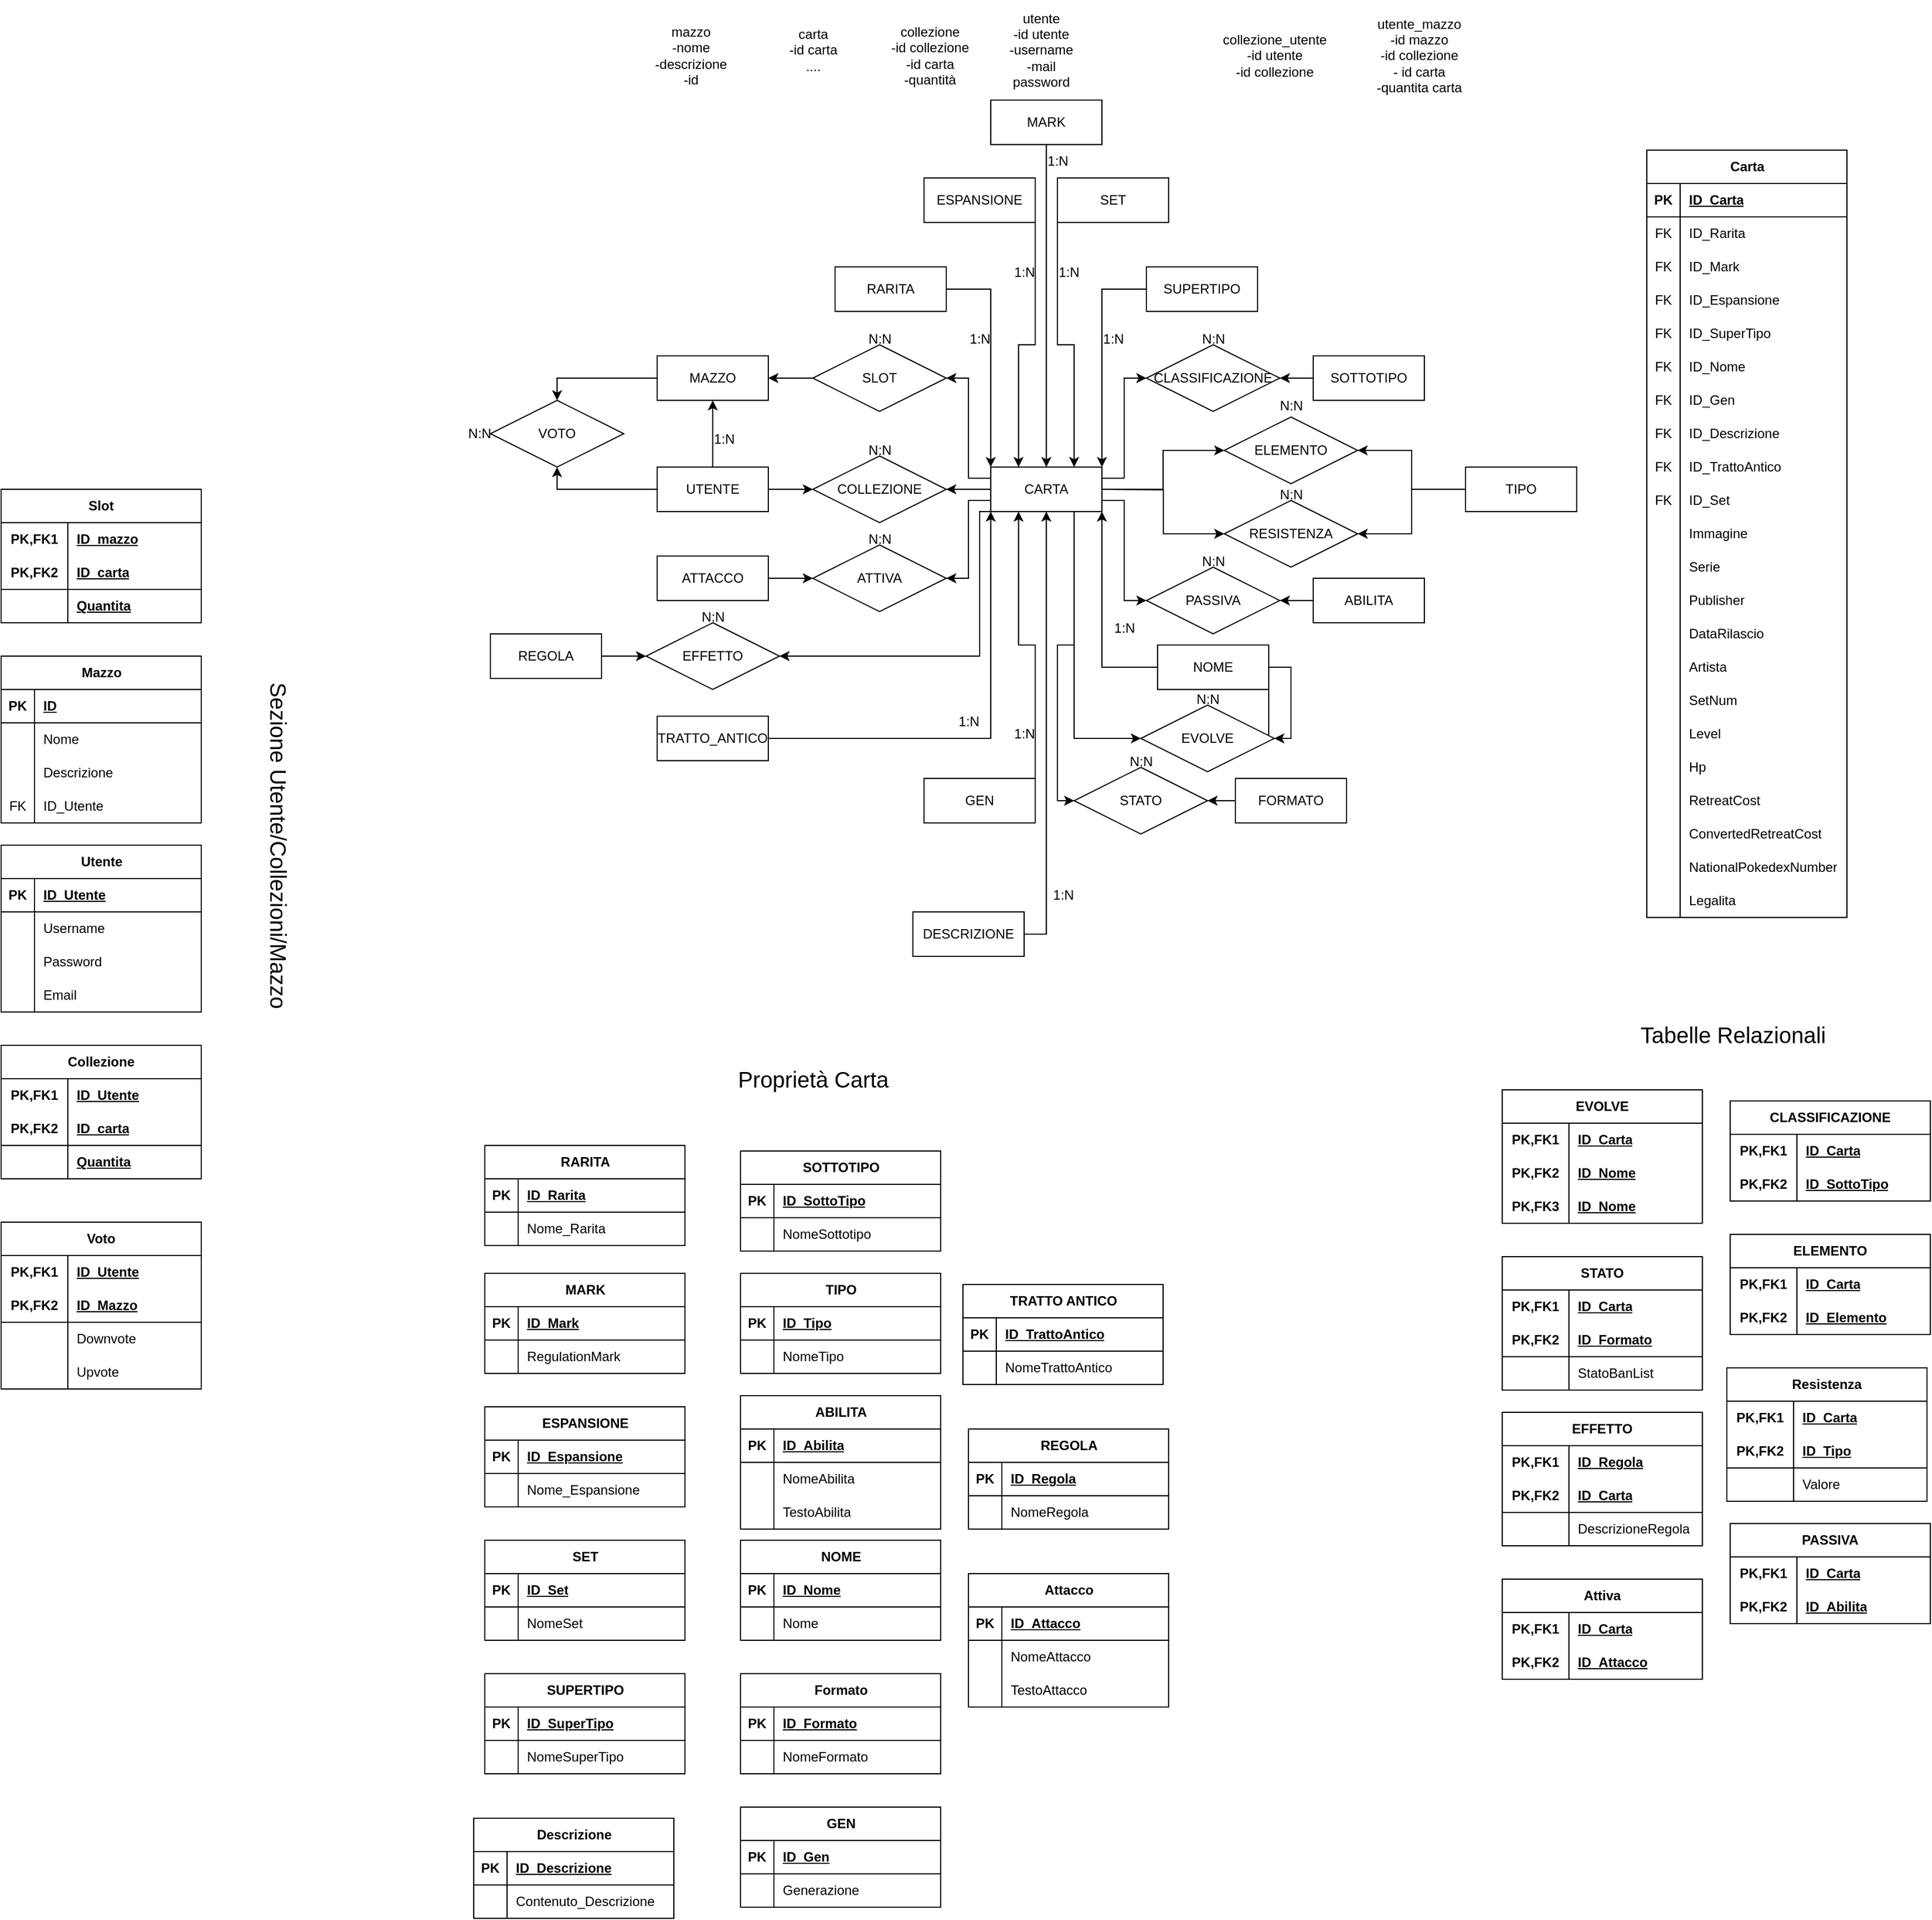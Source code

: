 <mxfile version="24.7.16">
  <diagram name="Pagina-1" id="cyiN1pYf8CNA7_1vtepp">
    <mxGraphModel dx="2876" dy="2235" grid="1" gridSize="10" guides="1" tooltips="1" connect="1" arrows="1" fold="1" page="1" pageScale="1" pageWidth="827" pageHeight="1169" math="0" shadow="0">
      <root>
        <mxCell id="0" />
        <mxCell id="1" parent="0" />
        <mxCell id="nWubLjMbDjvPIjSNjmIr-1" style="edgeStyle=orthogonalEdgeStyle;rounded=0;orthogonalLoop=1;jettySize=auto;html=1;entryX=1;entryY=0.5;entryDx=0;entryDy=0;" parent="1" source="nWubLjMbDjvPIjSNjmIr-3" target="nWubLjMbDjvPIjSNjmIr-16" edge="1">
          <mxGeometry relative="1" as="geometry" />
        </mxCell>
        <mxCell id="nWubLjMbDjvPIjSNjmIr-172" style="edgeStyle=orthogonalEdgeStyle;rounded=0;orthogonalLoop=1;jettySize=auto;html=1;exitX=0;exitY=0.25;exitDx=0;exitDy=0;entryX=1;entryY=0.5;entryDx=0;entryDy=0;" parent="1" source="nWubLjMbDjvPIjSNjmIr-3" target="nWubLjMbDjvPIjSNjmIr-42" edge="1">
          <mxGeometry relative="1" as="geometry" />
        </mxCell>
        <mxCell id="nWubLjMbDjvPIjSNjmIr-174" style="edgeStyle=orthogonalEdgeStyle;rounded=0;orthogonalLoop=1;jettySize=auto;html=1;exitX=1;exitY=0.25;exitDx=0;exitDy=0;entryX=0;entryY=0.5;entryDx=0;entryDy=0;" parent="1" source="nWubLjMbDjvPIjSNjmIr-3" target="nWubLjMbDjvPIjSNjmIr-169" edge="1">
          <mxGeometry relative="1" as="geometry" />
        </mxCell>
        <mxCell id="nWubLjMbDjvPIjSNjmIr-180" style="edgeStyle=orthogonalEdgeStyle;rounded=0;orthogonalLoop=1;jettySize=auto;html=1;exitX=0;exitY=0.75;exitDx=0;exitDy=0;entryX=1;entryY=0.5;entryDx=0;entryDy=0;" parent="1" source="nWubLjMbDjvPIjSNjmIr-3" target="nWubLjMbDjvPIjSNjmIr-177" edge="1">
          <mxGeometry relative="1" as="geometry" />
        </mxCell>
        <mxCell id="nWubLjMbDjvPIjSNjmIr-181" style="edgeStyle=orthogonalEdgeStyle;rounded=0;orthogonalLoop=1;jettySize=auto;html=1;exitX=1;exitY=0.75;exitDx=0;exitDy=0;entryX=0;entryY=0.5;entryDx=0;entryDy=0;" parent="1" source="nWubLjMbDjvPIjSNjmIr-3" target="nWubLjMbDjvPIjSNjmIr-178" edge="1">
          <mxGeometry relative="1" as="geometry" />
        </mxCell>
        <mxCell id="nWubLjMbDjvPIjSNjmIr-191" style="edgeStyle=orthogonalEdgeStyle;rounded=0;orthogonalLoop=1;jettySize=auto;html=1;exitX=0.75;exitY=1;exitDx=0;exitDy=0;entryX=0;entryY=0.5;entryDx=0;entryDy=0;" parent="1" source="nWubLjMbDjvPIjSNjmIr-3" target="nWubLjMbDjvPIjSNjmIr-190" edge="1">
          <mxGeometry relative="1" as="geometry">
            <Array as="points">
              <mxPoint x="475" y="500" />
              <mxPoint x="460" y="500" />
              <mxPoint x="460" y="640" />
            </Array>
          </mxGeometry>
        </mxCell>
        <mxCell id="nWubLjMbDjvPIjSNjmIr-210" style="edgeStyle=orthogonalEdgeStyle;rounded=0;orthogonalLoop=1;jettySize=auto;html=1;exitX=0;exitY=1;exitDx=0;exitDy=0;entryX=1;entryY=0.5;entryDx=0;entryDy=0;" parent="1" source="nWubLjMbDjvPIjSNjmIr-3" target="nWubLjMbDjvPIjSNjmIr-208" edge="1">
          <mxGeometry relative="1" as="geometry">
            <Array as="points">
              <mxPoint x="390" y="380" />
              <mxPoint x="390" y="510" />
            </Array>
          </mxGeometry>
        </mxCell>
        <mxCell id="nWubLjMbDjvPIjSNjmIr-221" style="edgeStyle=orthogonalEdgeStyle;rounded=0;orthogonalLoop=1;jettySize=auto;html=1;exitX=0.75;exitY=1;exitDx=0;exitDy=0;entryX=0;entryY=0.5;entryDx=0;entryDy=0;" parent="1" source="nWubLjMbDjvPIjSNjmIr-3" target="nWubLjMbDjvPIjSNjmIr-222" edge="1">
          <mxGeometry relative="1" as="geometry">
            <mxPoint x="480" y="570" as="targetPoint" />
          </mxGeometry>
        </mxCell>
        <mxCell id="nWubLjMbDjvPIjSNjmIr-3" value="CARTA" style="whiteSpace=wrap;html=1;align=center;" parent="1" vertex="1">
          <mxGeometry x="400" y="340" width="100" height="40" as="geometry" />
        </mxCell>
        <mxCell id="nWubLjMbDjvPIjSNjmIr-4" style="edgeStyle=orthogonalEdgeStyle;rounded=0;orthogonalLoop=1;jettySize=auto;html=1;entryX=0;entryY=0.5;entryDx=0;entryDy=0;" parent="1" source="nWubLjMbDjvPIjSNjmIr-7" target="nWubLjMbDjvPIjSNjmIr-16" edge="1">
          <mxGeometry relative="1" as="geometry" />
        </mxCell>
        <mxCell id="nWubLjMbDjvPIjSNjmIr-5" style="edgeStyle=orthogonalEdgeStyle;rounded=0;orthogonalLoop=1;jettySize=auto;html=1;entryX=0.5;entryY=1;entryDx=0;entryDy=0;" parent="1" source="nWubLjMbDjvPIjSNjmIr-7" target="nWubLjMbDjvPIjSNjmIr-40" edge="1">
          <mxGeometry relative="1" as="geometry" />
        </mxCell>
        <mxCell id="nWubLjMbDjvPIjSNjmIr-6" style="edgeStyle=orthogonalEdgeStyle;rounded=0;orthogonalLoop=1;jettySize=auto;html=1;exitX=0;exitY=0.5;exitDx=0;exitDy=0;entryX=0.5;entryY=1;entryDx=0;entryDy=0;" parent="1" source="nWubLjMbDjvPIjSNjmIr-7" target="nWubLjMbDjvPIjSNjmIr-132" edge="1">
          <mxGeometry relative="1" as="geometry" />
        </mxCell>
        <mxCell id="nWubLjMbDjvPIjSNjmIr-7" value="UTENTE" style="whiteSpace=wrap;html=1;align=center;" parent="1" vertex="1">
          <mxGeometry x="100" y="340" width="100" height="40" as="geometry" />
        </mxCell>
        <mxCell id="nWubLjMbDjvPIjSNjmIr-201" style="edgeStyle=orthogonalEdgeStyle;rounded=0;orthogonalLoop=1;jettySize=auto;html=1;entryX=1;entryY=0.5;entryDx=0;entryDy=0;" parent="1" source="nWubLjMbDjvPIjSNjmIr-9" target="nWubLjMbDjvPIjSNjmIr-18" edge="1">
          <mxGeometry relative="1" as="geometry" />
        </mxCell>
        <mxCell id="nWubLjMbDjvPIjSNjmIr-202" style="edgeStyle=orthogonalEdgeStyle;rounded=0;orthogonalLoop=1;jettySize=auto;html=1;exitX=0;exitY=0.5;exitDx=0;exitDy=0;entryX=1;entryY=0.5;entryDx=0;entryDy=0;" parent="1" source="nWubLjMbDjvPIjSNjmIr-9" target="nWubLjMbDjvPIjSNjmIr-198" edge="1">
          <mxGeometry relative="1" as="geometry" />
        </mxCell>
        <mxCell id="nWubLjMbDjvPIjSNjmIr-9" value="TIPO" style="whiteSpace=wrap;html=1;align=center;" parent="1" vertex="1">
          <mxGeometry x="827" y="340" width="100" height="40" as="geometry" />
        </mxCell>
        <mxCell id="nWubLjMbDjvPIjSNjmIr-11" value="ESPANSIONE" style="whiteSpace=wrap;html=1;align=center;" parent="1" vertex="1">
          <mxGeometry x="340" y="80" width="100" height="40" as="geometry" />
        </mxCell>
        <mxCell id="nWubLjMbDjvPIjSNjmIr-189" style="edgeStyle=orthogonalEdgeStyle;rounded=0;orthogonalLoop=1;jettySize=auto;html=1;exitX=1;exitY=0;exitDx=0;exitDy=0;entryX=0.25;entryY=1;entryDx=0;entryDy=0;" parent="1" source="nWubLjMbDjvPIjSNjmIr-13" target="nWubLjMbDjvPIjSNjmIr-3" edge="1">
          <mxGeometry relative="1" as="geometry" />
        </mxCell>
        <mxCell id="nWubLjMbDjvPIjSNjmIr-13" value="GEN" style="whiteSpace=wrap;html=1;align=center;" parent="1" vertex="1">
          <mxGeometry x="340" y="620" width="100" height="40" as="geometry" />
        </mxCell>
        <mxCell id="nWubLjMbDjvPIjSNjmIr-14" style="edgeStyle=orthogonalEdgeStyle;rounded=0;orthogonalLoop=1;jettySize=auto;html=1;entryX=0;entryY=0;entryDx=0;entryDy=0;" parent="1" source="nWubLjMbDjvPIjSNjmIr-15" target="nWubLjMbDjvPIjSNjmIr-3" edge="1">
          <mxGeometry relative="1" as="geometry" />
        </mxCell>
        <mxCell id="nWubLjMbDjvPIjSNjmIr-15" value="RARITA" style="whiteSpace=wrap;html=1;align=center;" parent="1" vertex="1">
          <mxGeometry x="260" y="160" width="100" height="40" as="geometry" />
        </mxCell>
        <mxCell id="nWubLjMbDjvPIjSNjmIr-16" value="COLLEZIONE" style="shape=rhombus;perimeter=rhombusPerimeter;whiteSpace=wrap;html=1;align=center;" parent="1" vertex="1">
          <mxGeometry x="240" y="330" width="120" height="60" as="geometry" />
        </mxCell>
        <mxCell id="nWubLjMbDjvPIjSNjmIr-18" value="ELEMENTO" style="shape=rhombus;perimeter=rhombusPerimeter;whiteSpace=wrap;html=1;align=center;" parent="1" vertex="1">
          <mxGeometry x="610" y="295" width="120" height="60" as="geometry" />
        </mxCell>
        <mxCell id="nWubLjMbDjvPIjSNjmIr-19" style="edgeStyle=orthogonalEdgeStyle;rounded=0;orthogonalLoop=1;jettySize=auto;html=1;entryX=0;entryY=0.5;entryDx=0;entryDy=0;" parent="1" source="nWubLjMbDjvPIjSNjmIr-3" target="nWubLjMbDjvPIjSNjmIr-18" edge="1">
          <mxGeometry relative="1" as="geometry">
            <mxPoint x="580" y="360" as="targetPoint" />
          </mxGeometry>
        </mxCell>
        <mxCell id="nWubLjMbDjvPIjSNjmIr-20" value="N:N" style="text;html=1;align=center;verticalAlign=middle;resizable=0;points=[];autosize=1;strokeColor=none;fillColor=none;" parent="1" vertex="1">
          <mxGeometry x="650" y="270" width="40" height="30" as="geometry" />
        </mxCell>
        <mxCell id="nWubLjMbDjvPIjSNjmIr-21" value="1:N" style="text;html=1;align=center;verticalAlign=middle;resizable=0;points=[];autosize=1;strokeColor=none;fillColor=none;" parent="1" vertex="1">
          <mxGeometry x="450" y="150" width="40" height="30" as="geometry" />
        </mxCell>
        <mxCell id="nWubLjMbDjvPIjSNjmIr-22" value="1:N" style="text;html=1;align=center;verticalAlign=middle;resizable=0;points=[];autosize=1;strokeColor=none;fillColor=none;" parent="1" vertex="1">
          <mxGeometry x="410" y="565" width="40" height="30" as="geometry" />
        </mxCell>
        <mxCell id="nWubLjMbDjvPIjSNjmIr-23" value="1:N" style="text;html=1;align=center;verticalAlign=middle;resizable=0;points=[];autosize=1;strokeColor=none;fillColor=none;" parent="1" vertex="1">
          <mxGeometry x="370" y="210" width="40" height="30" as="geometry" />
        </mxCell>
        <mxCell id="nWubLjMbDjvPIjSNjmIr-24" style="edgeStyle=orthogonalEdgeStyle;rounded=0;orthogonalLoop=1;jettySize=auto;html=1;entryX=1;entryY=0;entryDx=0;entryDy=0;" parent="1" source="nWubLjMbDjvPIjSNjmIr-25" target="nWubLjMbDjvPIjSNjmIr-3" edge="1">
          <mxGeometry relative="1" as="geometry" />
        </mxCell>
        <mxCell id="nWubLjMbDjvPIjSNjmIr-25" value="SUPERTIPO" style="whiteSpace=wrap;html=1;align=center;" parent="1" vertex="1">
          <mxGeometry x="540" y="160" width="100" height="40" as="geometry" />
        </mxCell>
        <mxCell id="nWubLjMbDjvPIjSNjmIr-26" value="1:N" style="text;html=1;align=center;verticalAlign=middle;resizable=0;points=[];autosize=1;strokeColor=none;fillColor=none;" parent="1" vertex="1">
          <mxGeometry x="490" y="210" width="40" height="30" as="geometry" />
        </mxCell>
        <mxCell id="nWubLjMbDjvPIjSNjmIr-27" style="edgeStyle=orthogonalEdgeStyle;rounded=0;orthogonalLoop=1;jettySize=auto;html=1;entryX=1;entryY=1;entryDx=0;entryDy=0;" parent="1" source="nWubLjMbDjvPIjSNjmIr-28" target="nWubLjMbDjvPIjSNjmIr-3" edge="1">
          <mxGeometry relative="1" as="geometry" />
        </mxCell>
        <mxCell id="nWubLjMbDjvPIjSNjmIr-223" style="edgeStyle=orthogonalEdgeStyle;rounded=0;orthogonalLoop=1;jettySize=auto;html=1;entryX=1;entryY=0.5;entryDx=0;entryDy=0;exitX=1;exitY=0.5;exitDx=0;exitDy=0;" parent="1" source="nWubLjMbDjvPIjSNjmIr-28" target="nWubLjMbDjvPIjSNjmIr-222" edge="1">
          <mxGeometry relative="1" as="geometry" />
        </mxCell>
        <mxCell id="XA6zq67nFPDdFr6imDfL-14" style="edgeStyle=orthogonalEdgeStyle;rounded=0;orthogonalLoop=1;jettySize=auto;html=1;exitX=1;exitY=1;exitDx=0;exitDy=0;entryX=1;entryY=0.5;entryDx=0;entryDy=0;" edge="1" parent="1" source="nWubLjMbDjvPIjSNjmIr-28" target="nWubLjMbDjvPIjSNjmIr-222">
          <mxGeometry relative="1" as="geometry">
            <Array as="points">
              <mxPoint x="650" y="584" />
            </Array>
          </mxGeometry>
        </mxCell>
        <mxCell id="nWubLjMbDjvPIjSNjmIr-28" value="NOME" style="whiteSpace=wrap;html=1;align=center;" parent="1" vertex="1">
          <mxGeometry x="550" y="500" width="100" height="40" as="geometry" />
        </mxCell>
        <mxCell id="nWubLjMbDjvPIjSNjmIr-29" value="1:N" style="text;html=1;align=center;verticalAlign=middle;resizable=0;points=[];autosize=1;strokeColor=none;fillColor=none;" parent="1" vertex="1">
          <mxGeometry x="500" y="470" width="40" height="30" as="geometry" />
        </mxCell>
        <mxCell id="nWubLjMbDjvPIjSNjmIr-176" style="edgeStyle=orthogonalEdgeStyle;rounded=0;orthogonalLoop=1;jettySize=auto;html=1;exitX=1;exitY=0.5;exitDx=0;exitDy=0;entryX=0.5;entryY=1;entryDx=0;entryDy=0;" parent="1" source="nWubLjMbDjvPIjSNjmIr-31" target="nWubLjMbDjvPIjSNjmIr-3" edge="1">
          <mxGeometry relative="1" as="geometry" />
        </mxCell>
        <mxCell id="nWubLjMbDjvPIjSNjmIr-31" value="DESCRIZIONE" style="whiteSpace=wrap;html=1;align=center;" parent="1" vertex="1">
          <mxGeometry x="330" y="740" width="100" height="40" as="geometry" />
        </mxCell>
        <mxCell id="nWubLjMbDjvPIjSNjmIr-32" value="1:N" style="text;html=1;align=center;verticalAlign=middle;resizable=0;points=[];autosize=1;strokeColor=none;fillColor=none;" parent="1" vertex="1">
          <mxGeometry x="360" y="554" width="40" height="30" as="geometry" />
        </mxCell>
        <mxCell id="nWubLjMbDjvPIjSNjmIr-33" value="&lt;div&gt;utente_mazzo&lt;/div&gt;&lt;div&gt;-id mazzo&lt;/div&gt;&lt;div&gt;-id collezione&lt;/div&gt;&lt;div&gt;- id carta&lt;/div&gt;&lt;div&gt;-quantita carta&lt;/div&gt;" style="text;html=1;align=center;verticalAlign=middle;resizable=0;points=[];autosize=1;strokeColor=none;fillColor=none;" parent="1" vertex="1">
          <mxGeometry x="735" y="-75" width="100" height="90" as="geometry" />
        </mxCell>
        <mxCell id="nWubLjMbDjvPIjSNjmIr-34" value="mazzo&lt;div&gt;-nome&lt;/div&gt;&lt;div&gt;-descrizione&lt;/div&gt;&lt;div&gt;-id&lt;/div&gt;" style="text;html=1;align=center;verticalAlign=middle;resizable=0;points=[];autosize=1;strokeColor=none;fillColor=none;" parent="1" vertex="1">
          <mxGeometry x="85" y="-65" width="90" height="70" as="geometry" />
        </mxCell>
        <mxCell id="nWubLjMbDjvPIjSNjmIr-35" value="collezione_utente&lt;div&gt;-id utente&lt;/div&gt;&lt;div&gt;-id collezione&lt;/div&gt;" style="text;html=1;align=center;verticalAlign=middle;resizable=0;points=[];autosize=1;strokeColor=none;fillColor=none;" parent="1" vertex="1">
          <mxGeometry x="595" y="-60" width="120" height="60" as="geometry" />
        </mxCell>
        <mxCell id="nWubLjMbDjvPIjSNjmIr-36" value="collezione&lt;div&gt;-id collezione&lt;/div&gt;&lt;div&gt;-id carta&lt;/div&gt;&lt;div&gt;-quantità&lt;/div&gt;" style="text;html=1;align=center;verticalAlign=middle;resizable=0;points=[];autosize=1;strokeColor=none;fillColor=none;" parent="1" vertex="1">
          <mxGeometry x="295" y="-65" width="100" height="70" as="geometry" />
        </mxCell>
        <mxCell id="nWubLjMbDjvPIjSNjmIr-37" value="carta&lt;div&gt;-id carta&lt;/div&gt;&lt;div&gt;....&lt;/div&gt;" style="text;html=1;align=center;verticalAlign=middle;resizable=0;points=[];autosize=1;strokeColor=none;fillColor=none;" parent="1" vertex="1">
          <mxGeometry x="205" y="-65" width="70" height="60" as="geometry" />
        </mxCell>
        <mxCell id="nWubLjMbDjvPIjSNjmIr-38" value="utente&lt;div&gt;-id utente&lt;/div&gt;&lt;div&gt;-username&lt;/div&gt;&lt;div&gt;-mail&lt;/div&gt;&lt;div&gt;password&lt;/div&gt;" style="text;html=1;align=center;verticalAlign=middle;resizable=0;points=[];autosize=1;strokeColor=none;fillColor=none;" parent="1" vertex="1">
          <mxGeometry x="405" y="-80" width="80" height="90" as="geometry" />
        </mxCell>
        <mxCell id="nWubLjMbDjvPIjSNjmIr-39" style="edgeStyle=orthogonalEdgeStyle;rounded=0;orthogonalLoop=1;jettySize=auto;html=1;entryX=0.5;entryY=0;entryDx=0;entryDy=0;startArrow=none;startFill=0;endArrow=classic;endFill=1;" parent="1" source="nWubLjMbDjvPIjSNjmIr-40" target="nWubLjMbDjvPIjSNjmIr-132" edge="1">
          <mxGeometry relative="1" as="geometry" />
        </mxCell>
        <mxCell id="nWubLjMbDjvPIjSNjmIr-40" value="MAZZO" style="whiteSpace=wrap;html=1;align=center;" parent="1" vertex="1">
          <mxGeometry x="100" y="240" width="100" height="40" as="geometry" />
        </mxCell>
        <mxCell id="nWubLjMbDjvPIjSNjmIr-41" style="edgeStyle=orthogonalEdgeStyle;rounded=0;orthogonalLoop=1;jettySize=auto;html=1;entryX=1;entryY=0.5;entryDx=0;entryDy=0;" parent="1" source="nWubLjMbDjvPIjSNjmIr-42" target="nWubLjMbDjvPIjSNjmIr-40" edge="1">
          <mxGeometry relative="1" as="geometry" />
        </mxCell>
        <mxCell id="nWubLjMbDjvPIjSNjmIr-42" value="SLOT" style="shape=rhombus;perimeter=rhombusPerimeter;whiteSpace=wrap;html=1;align=center;" parent="1" vertex="1">
          <mxGeometry x="240" y="230" width="120" height="60" as="geometry" />
        </mxCell>
        <mxCell id="nWubLjMbDjvPIjSNjmIr-43" value="1:N" style="text;html=1;align=center;verticalAlign=middle;resizable=0;points=[];autosize=1;strokeColor=none;fillColor=none;" parent="1" vertex="1">
          <mxGeometry x="140" y="300" width="40" height="30" as="geometry" />
        </mxCell>
        <mxCell id="nWubLjMbDjvPIjSNjmIr-44" value="N:N" style="text;html=1;align=center;verticalAlign=middle;resizable=0;points=[];autosize=1;strokeColor=none;fillColor=none;" parent="1" vertex="1">
          <mxGeometry x="280" y="210" width="40" height="30" as="geometry" />
        </mxCell>
        <mxCell id="nWubLjMbDjvPIjSNjmIr-45" value="Mazzo" style="shape=table;startSize=30;container=1;collapsible=1;childLayout=tableLayout;fixedRows=1;rowLines=0;fontStyle=1;align=center;resizeLast=1;html=1;" parent="1" vertex="1">
          <mxGeometry x="-490" y="510" width="180" height="150" as="geometry" />
        </mxCell>
        <mxCell id="nWubLjMbDjvPIjSNjmIr-46" value="" style="shape=tableRow;horizontal=0;startSize=0;swimlaneHead=0;swimlaneBody=0;fillColor=none;collapsible=0;dropTarget=0;points=[[0,0.5],[1,0.5]];portConstraint=eastwest;top=0;left=0;right=0;bottom=1;" parent="nWubLjMbDjvPIjSNjmIr-45" vertex="1">
          <mxGeometry y="30" width="180" height="30" as="geometry" />
        </mxCell>
        <mxCell id="nWubLjMbDjvPIjSNjmIr-47" value="PK" style="shape=partialRectangle;connectable=0;fillColor=none;top=0;left=0;bottom=0;right=0;fontStyle=1;overflow=hidden;whiteSpace=wrap;html=1;" parent="nWubLjMbDjvPIjSNjmIr-46" vertex="1">
          <mxGeometry width="30" height="30" as="geometry">
            <mxRectangle width="30" height="30" as="alternateBounds" />
          </mxGeometry>
        </mxCell>
        <mxCell id="nWubLjMbDjvPIjSNjmIr-48" value="ID" style="shape=partialRectangle;connectable=0;fillColor=none;top=0;left=0;bottom=0;right=0;align=left;spacingLeft=6;fontStyle=5;overflow=hidden;whiteSpace=wrap;html=1;" parent="nWubLjMbDjvPIjSNjmIr-46" vertex="1">
          <mxGeometry x="30" width="150" height="30" as="geometry">
            <mxRectangle width="150" height="30" as="alternateBounds" />
          </mxGeometry>
        </mxCell>
        <mxCell id="nWubLjMbDjvPIjSNjmIr-49" value="" style="shape=tableRow;horizontal=0;startSize=0;swimlaneHead=0;swimlaneBody=0;fillColor=none;collapsible=0;dropTarget=0;points=[[0,0.5],[1,0.5]];portConstraint=eastwest;top=0;left=0;right=0;bottom=0;" parent="nWubLjMbDjvPIjSNjmIr-45" vertex="1">
          <mxGeometry y="60" width="180" height="30" as="geometry" />
        </mxCell>
        <mxCell id="nWubLjMbDjvPIjSNjmIr-50" value="" style="shape=partialRectangle;connectable=0;fillColor=none;top=0;left=0;bottom=0;right=0;editable=1;overflow=hidden;whiteSpace=wrap;html=1;" parent="nWubLjMbDjvPIjSNjmIr-49" vertex="1">
          <mxGeometry width="30" height="30" as="geometry">
            <mxRectangle width="30" height="30" as="alternateBounds" />
          </mxGeometry>
        </mxCell>
        <mxCell id="nWubLjMbDjvPIjSNjmIr-51" value="Nome" style="shape=partialRectangle;connectable=0;fillColor=none;top=0;left=0;bottom=0;right=0;align=left;spacingLeft=6;overflow=hidden;whiteSpace=wrap;html=1;" parent="nWubLjMbDjvPIjSNjmIr-49" vertex="1">
          <mxGeometry x="30" width="150" height="30" as="geometry">
            <mxRectangle width="150" height="30" as="alternateBounds" />
          </mxGeometry>
        </mxCell>
        <mxCell id="nWubLjMbDjvPIjSNjmIr-52" value="" style="shape=tableRow;horizontal=0;startSize=0;swimlaneHead=0;swimlaneBody=0;fillColor=none;collapsible=0;dropTarget=0;points=[[0,0.5],[1,0.5]];portConstraint=eastwest;top=0;left=0;right=0;bottom=0;" parent="nWubLjMbDjvPIjSNjmIr-45" vertex="1">
          <mxGeometry y="90" width="180" height="30" as="geometry" />
        </mxCell>
        <mxCell id="nWubLjMbDjvPIjSNjmIr-53" value="" style="shape=partialRectangle;connectable=0;fillColor=none;top=0;left=0;bottom=0;right=0;editable=1;overflow=hidden;whiteSpace=wrap;html=1;" parent="nWubLjMbDjvPIjSNjmIr-52" vertex="1">
          <mxGeometry width="30" height="30" as="geometry">
            <mxRectangle width="30" height="30" as="alternateBounds" />
          </mxGeometry>
        </mxCell>
        <mxCell id="nWubLjMbDjvPIjSNjmIr-54" value="Descrizione" style="shape=partialRectangle;connectable=0;fillColor=none;top=0;left=0;bottom=0;right=0;align=left;spacingLeft=6;overflow=hidden;whiteSpace=wrap;html=1;" parent="nWubLjMbDjvPIjSNjmIr-52" vertex="1">
          <mxGeometry x="30" width="150" height="30" as="geometry">
            <mxRectangle width="150" height="30" as="alternateBounds" />
          </mxGeometry>
        </mxCell>
        <mxCell id="nWubLjMbDjvPIjSNjmIr-55" style="shape=tableRow;horizontal=0;startSize=0;swimlaneHead=0;swimlaneBody=0;fillColor=none;collapsible=0;dropTarget=0;points=[[0,0.5],[1,0.5]];portConstraint=eastwest;top=0;left=0;right=0;bottom=0;" parent="nWubLjMbDjvPIjSNjmIr-45" vertex="1">
          <mxGeometry y="120" width="180" height="30" as="geometry" />
        </mxCell>
        <mxCell id="nWubLjMbDjvPIjSNjmIr-56" value="FK" style="shape=partialRectangle;connectable=0;fillColor=none;top=0;left=0;bottom=0;right=0;editable=1;overflow=hidden;whiteSpace=wrap;html=1;" parent="nWubLjMbDjvPIjSNjmIr-55" vertex="1">
          <mxGeometry width="30" height="30" as="geometry">
            <mxRectangle width="30" height="30" as="alternateBounds" />
          </mxGeometry>
        </mxCell>
        <mxCell id="nWubLjMbDjvPIjSNjmIr-57" value="ID_Utente" style="shape=partialRectangle;connectable=0;fillColor=none;top=0;left=0;bottom=0;right=0;align=left;spacingLeft=6;overflow=hidden;whiteSpace=wrap;html=1;" parent="nWubLjMbDjvPIjSNjmIr-55" vertex="1">
          <mxGeometry x="30" width="150" height="30" as="geometry">
            <mxRectangle width="150" height="30" as="alternateBounds" />
          </mxGeometry>
        </mxCell>
        <mxCell id="nWubLjMbDjvPIjSNjmIr-58" value="Carta" style="shape=table;startSize=30;container=1;collapsible=1;childLayout=tableLayout;fixedRows=1;rowLines=0;fontStyle=1;align=center;resizeLast=1;html=1;" parent="1" vertex="1">
          <mxGeometry x="990" y="55" width="180" height="690" as="geometry" />
        </mxCell>
        <mxCell id="nWubLjMbDjvPIjSNjmIr-59" value="" style="shape=tableRow;horizontal=0;startSize=0;swimlaneHead=0;swimlaneBody=0;fillColor=none;collapsible=0;dropTarget=0;points=[[0,0.5],[1,0.5]];portConstraint=eastwest;top=0;left=0;right=0;bottom=1;" parent="nWubLjMbDjvPIjSNjmIr-58" vertex="1">
          <mxGeometry y="30" width="180" height="30" as="geometry" />
        </mxCell>
        <mxCell id="nWubLjMbDjvPIjSNjmIr-60" value="PK" style="shape=partialRectangle;connectable=0;fillColor=none;top=0;left=0;bottom=0;right=0;fontStyle=1;overflow=hidden;whiteSpace=wrap;html=1;" parent="nWubLjMbDjvPIjSNjmIr-59" vertex="1">
          <mxGeometry width="30" height="30" as="geometry">
            <mxRectangle width="30" height="30" as="alternateBounds" />
          </mxGeometry>
        </mxCell>
        <mxCell id="nWubLjMbDjvPIjSNjmIr-61" value="ID_Carta" style="shape=partialRectangle;connectable=0;fillColor=none;top=0;left=0;bottom=0;right=0;align=left;spacingLeft=6;fontStyle=5;overflow=hidden;whiteSpace=wrap;html=1;" parent="nWubLjMbDjvPIjSNjmIr-59" vertex="1">
          <mxGeometry x="30" width="150" height="30" as="geometry">
            <mxRectangle width="150" height="30" as="alternateBounds" />
          </mxGeometry>
        </mxCell>
        <mxCell id="nWubLjMbDjvPIjSNjmIr-62" value="" style="shape=tableRow;horizontal=0;startSize=0;swimlaneHead=0;swimlaneBody=0;fillColor=none;collapsible=0;dropTarget=0;points=[[0,0.5],[1,0.5]];portConstraint=eastwest;top=0;left=0;right=0;bottom=0;" parent="nWubLjMbDjvPIjSNjmIr-58" vertex="1">
          <mxGeometry y="60" width="180" height="30" as="geometry" />
        </mxCell>
        <mxCell id="nWubLjMbDjvPIjSNjmIr-63" value="FK" style="shape=partialRectangle;connectable=0;fillColor=none;top=0;left=0;bottom=0;right=0;editable=1;overflow=hidden;whiteSpace=wrap;html=1;" parent="nWubLjMbDjvPIjSNjmIr-62" vertex="1">
          <mxGeometry width="30" height="30" as="geometry">
            <mxRectangle width="30" height="30" as="alternateBounds" />
          </mxGeometry>
        </mxCell>
        <mxCell id="nWubLjMbDjvPIjSNjmIr-64" value="ID_Rarita" style="shape=partialRectangle;connectable=0;fillColor=none;top=0;left=0;bottom=0;right=0;align=left;spacingLeft=6;overflow=hidden;whiteSpace=wrap;html=1;" parent="nWubLjMbDjvPIjSNjmIr-62" vertex="1">
          <mxGeometry x="30" width="150" height="30" as="geometry">
            <mxRectangle width="150" height="30" as="alternateBounds" />
          </mxGeometry>
        </mxCell>
        <mxCell id="XA6zq67nFPDdFr6imDfL-324" style="shape=tableRow;horizontal=0;startSize=0;swimlaneHead=0;swimlaneBody=0;fillColor=none;collapsible=0;dropTarget=0;points=[[0,0.5],[1,0.5]];portConstraint=eastwest;top=0;left=0;right=0;bottom=0;" vertex="1" parent="nWubLjMbDjvPIjSNjmIr-58">
          <mxGeometry y="90" width="180" height="30" as="geometry" />
        </mxCell>
        <mxCell id="XA6zq67nFPDdFr6imDfL-325" value="FK" style="shape=partialRectangle;connectable=0;fillColor=none;top=0;left=0;bottom=0;right=0;editable=1;overflow=hidden;whiteSpace=wrap;html=1;" vertex="1" parent="XA6zq67nFPDdFr6imDfL-324">
          <mxGeometry width="30" height="30" as="geometry">
            <mxRectangle width="30" height="30" as="alternateBounds" />
          </mxGeometry>
        </mxCell>
        <mxCell id="XA6zq67nFPDdFr6imDfL-326" value="ID_Mark" style="shape=partialRectangle;connectable=0;fillColor=none;top=0;left=0;bottom=0;right=0;align=left;spacingLeft=6;overflow=hidden;whiteSpace=wrap;html=1;" vertex="1" parent="XA6zq67nFPDdFr6imDfL-324">
          <mxGeometry x="30" width="150" height="30" as="geometry">
            <mxRectangle width="150" height="30" as="alternateBounds" />
          </mxGeometry>
        </mxCell>
        <mxCell id="nWubLjMbDjvPIjSNjmIr-65" value="" style="shape=tableRow;horizontal=0;startSize=0;swimlaneHead=0;swimlaneBody=0;fillColor=none;collapsible=0;dropTarget=0;points=[[0,0.5],[1,0.5]];portConstraint=eastwest;top=0;left=0;right=0;bottom=0;" parent="nWubLjMbDjvPIjSNjmIr-58" vertex="1">
          <mxGeometry y="120" width="180" height="30" as="geometry" />
        </mxCell>
        <mxCell id="nWubLjMbDjvPIjSNjmIr-66" value="FK" style="shape=partialRectangle;connectable=0;fillColor=none;top=0;left=0;bottom=0;right=0;editable=1;overflow=hidden;whiteSpace=wrap;html=1;" parent="nWubLjMbDjvPIjSNjmIr-65" vertex="1">
          <mxGeometry width="30" height="30" as="geometry">
            <mxRectangle width="30" height="30" as="alternateBounds" />
          </mxGeometry>
        </mxCell>
        <mxCell id="nWubLjMbDjvPIjSNjmIr-67" value="ID_Espansione" style="shape=partialRectangle;connectable=0;fillColor=none;top=0;left=0;bottom=0;right=0;align=left;spacingLeft=6;overflow=hidden;whiteSpace=wrap;html=1;" parent="nWubLjMbDjvPIjSNjmIr-65" vertex="1">
          <mxGeometry x="30" width="150" height="30" as="geometry">
            <mxRectangle width="150" height="30" as="alternateBounds" />
          </mxGeometry>
        </mxCell>
        <mxCell id="nWubLjMbDjvPIjSNjmIr-68" value="" style="shape=tableRow;horizontal=0;startSize=0;swimlaneHead=0;swimlaneBody=0;fillColor=none;collapsible=0;dropTarget=0;points=[[0,0.5],[1,0.5]];portConstraint=eastwest;top=0;left=0;right=0;bottom=0;" parent="nWubLjMbDjvPIjSNjmIr-58" vertex="1">
          <mxGeometry y="150" width="180" height="30" as="geometry" />
        </mxCell>
        <mxCell id="nWubLjMbDjvPIjSNjmIr-69" value="FK" style="shape=partialRectangle;connectable=0;fillColor=none;top=0;left=0;bottom=0;right=0;editable=1;overflow=hidden;whiteSpace=wrap;html=1;" parent="nWubLjMbDjvPIjSNjmIr-68" vertex="1">
          <mxGeometry width="30" height="30" as="geometry">
            <mxRectangle width="30" height="30" as="alternateBounds" />
          </mxGeometry>
        </mxCell>
        <mxCell id="nWubLjMbDjvPIjSNjmIr-70" value="ID_SuperTipo" style="shape=partialRectangle;connectable=0;fillColor=none;top=0;left=0;bottom=0;right=0;align=left;spacingLeft=6;overflow=hidden;whiteSpace=wrap;html=1;" parent="nWubLjMbDjvPIjSNjmIr-68" vertex="1">
          <mxGeometry x="30" width="150" height="30" as="geometry">
            <mxRectangle width="150" height="30" as="alternateBounds" />
          </mxGeometry>
        </mxCell>
        <mxCell id="nWubLjMbDjvPIjSNjmIr-71" style="shape=tableRow;horizontal=0;startSize=0;swimlaneHead=0;swimlaneBody=0;fillColor=none;collapsible=0;dropTarget=0;points=[[0,0.5],[1,0.5]];portConstraint=eastwest;top=0;left=0;right=0;bottom=0;" parent="nWubLjMbDjvPIjSNjmIr-58" vertex="1">
          <mxGeometry y="180" width="180" height="30" as="geometry" />
        </mxCell>
        <mxCell id="nWubLjMbDjvPIjSNjmIr-72" value="FK" style="shape=partialRectangle;connectable=0;fillColor=none;top=0;left=0;bottom=0;right=0;editable=1;overflow=hidden;whiteSpace=wrap;html=1;" parent="nWubLjMbDjvPIjSNjmIr-71" vertex="1">
          <mxGeometry width="30" height="30" as="geometry">
            <mxRectangle width="30" height="30" as="alternateBounds" />
          </mxGeometry>
        </mxCell>
        <mxCell id="nWubLjMbDjvPIjSNjmIr-73" value="ID_Nome" style="shape=partialRectangle;connectable=0;fillColor=none;top=0;left=0;bottom=0;right=0;align=left;spacingLeft=6;overflow=hidden;whiteSpace=wrap;html=1;" parent="nWubLjMbDjvPIjSNjmIr-71" vertex="1">
          <mxGeometry x="30" width="150" height="30" as="geometry">
            <mxRectangle width="150" height="30" as="alternateBounds" />
          </mxGeometry>
        </mxCell>
        <mxCell id="nWubLjMbDjvPIjSNjmIr-74" style="shape=tableRow;horizontal=0;startSize=0;swimlaneHead=0;swimlaneBody=0;fillColor=none;collapsible=0;dropTarget=0;points=[[0,0.5],[1,0.5]];portConstraint=eastwest;top=0;left=0;right=0;bottom=0;" parent="nWubLjMbDjvPIjSNjmIr-58" vertex="1">
          <mxGeometry y="210" width="180" height="30" as="geometry" />
        </mxCell>
        <mxCell id="nWubLjMbDjvPIjSNjmIr-75" value="FK" style="shape=partialRectangle;connectable=0;fillColor=none;top=0;left=0;bottom=0;right=0;editable=1;overflow=hidden;whiteSpace=wrap;html=1;" parent="nWubLjMbDjvPIjSNjmIr-74" vertex="1">
          <mxGeometry width="30" height="30" as="geometry">
            <mxRectangle width="30" height="30" as="alternateBounds" />
          </mxGeometry>
        </mxCell>
        <mxCell id="nWubLjMbDjvPIjSNjmIr-76" value="ID_Gen" style="shape=partialRectangle;connectable=0;fillColor=none;top=0;left=0;bottom=0;right=0;align=left;spacingLeft=6;overflow=hidden;whiteSpace=wrap;html=1;" parent="nWubLjMbDjvPIjSNjmIr-74" vertex="1">
          <mxGeometry x="30" width="150" height="30" as="geometry">
            <mxRectangle width="150" height="30" as="alternateBounds" />
          </mxGeometry>
        </mxCell>
        <mxCell id="nWubLjMbDjvPIjSNjmIr-77" style="shape=tableRow;horizontal=0;startSize=0;swimlaneHead=0;swimlaneBody=0;fillColor=none;collapsible=0;dropTarget=0;points=[[0,0.5],[1,0.5]];portConstraint=eastwest;top=0;left=0;right=0;bottom=0;" parent="nWubLjMbDjvPIjSNjmIr-58" vertex="1">
          <mxGeometry y="240" width="180" height="30" as="geometry" />
        </mxCell>
        <mxCell id="nWubLjMbDjvPIjSNjmIr-78" value="FK" style="shape=partialRectangle;connectable=0;fillColor=none;top=0;left=0;bottom=0;right=0;editable=1;overflow=hidden;whiteSpace=wrap;html=1;" parent="nWubLjMbDjvPIjSNjmIr-77" vertex="1">
          <mxGeometry width="30" height="30" as="geometry">
            <mxRectangle width="30" height="30" as="alternateBounds" />
          </mxGeometry>
        </mxCell>
        <mxCell id="nWubLjMbDjvPIjSNjmIr-79" value="ID_Descrizione" style="shape=partialRectangle;connectable=0;fillColor=none;top=0;left=0;bottom=0;right=0;align=left;spacingLeft=6;overflow=hidden;whiteSpace=wrap;html=1;" parent="nWubLjMbDjvPIjSNjmIr-77" vertex="1">
          <mxGeometry x="30" width="150" height="30" as="geometry">
            <mxRectangle width="150" height="30" as="alternateBounds" />
          </mxGeometry>
        </mxCell>
        <mxCell id="nWubLjMbDjvPIjSNjmIr-80" style="shape=tableRow;horizontal=0;startSize=0;swimlaneHead=0;swimlaneBody=0;fillColor=none;collapsible=0;dropTarget=0;points=[[0,0.5],[1,0.5]];portConstraint=eastwest;top=0;left=0;right=0;bottom=0;" parent="nWubLjMbDjvPIjSNjmIr-58" vertex="1">
          <mxGeometry y="270" width="180" height="30" as="geometry" />
        </mxCell>
        <mxCell id="nWubLjMbDjvPIjSNjmIr-81" value="FK" style="shape=partialRectangle;connectable=0;fillColor=none;top=0;left=0;bottom=0;right=0;editable=1;overflow=hidden;whiteSpace=wrap;html=1;" parent="nWubLjMbDjvPIjSNjmIr-80" vertex="1">
          <mxGeometry width="30" height="30" as="geometry">
            <mxRectangle width="30" height="30" as="alternateBounds" />
          </mxGeometry>
        </mxCell>
        <mxCell id="nWubLjMbDjvPIjSNjmIr-82" value="ID_TrattoAntico" style="shape=partialRectangle;connectable=0;fillColor=none;top=0;left=0;bottom=0;right=0;align=left;spacingLeft=6;overflow=hidden;whiteSpace=wrap;html=1;" parent="nWubLjMbDjvPIjSNjmIr-80" vertex="1">
          <mxGeometry x="30" width="150" height="30" as="geometry">
            <mxRectangle width="150" height="30" as="alternateBounds" />
          </mxGeometry>
        </mxCell>
        <mxCell id="XA6zq67nFPDdFr6imDfL-327" style="shape=tableRow;horizontal=0;startSize=0;swimlaneHead=0;swimlaneBody=0;fillColor=none;collapsible=0;dropTarget=0;points=[[0,0.5],[1,0.5]];portConstraint=eastwest;top=0;left=0;right=0;bottom=0;" vertex="1" parent="nWubLjMbDjvPIjSNjmIr-58">
          <mxGeometry y="300" width="180" height="30" as="geometry" />
        </mxCell>
        <mxCell id="XA6zq67nFPDdFr6imDfL-328" value="FK" style="shape=partialRectangle;connectable=0;fillColor=none;top=0;left=0;bottom=0;right=0;editable=1;overflow=hidden;whiteSpace=wrap;html=1;" vertex="1" parent="XA6zq67nFPDdFr6imDfL-327">
          <mxGeometry width="30" height="30" as="geometry">
            <mxRectangle width="30" height="30" as="alternateBounds" />
          </mxGeometry>
        </mxCell>
        <mxCell id="XA6zq67nFPDdFr6imDfL-329" value="ID_Set" style="shape=partialRectangle;connectable=0;fillColor=none;top=0;left=0;bottom=0;right=0;align=left;spacingLeft=6;overflow=hidden;whiteSpace=wrap;html=1;" vertex="1" parent="XA6zq67nFPDdFr6imDfL-327">
          <mxGeometry x="30" width="150" height="30" as="geometry">
            <mxRectangle width="150" height="30" as="alternateBounds" />
          </mxGeometry>
        </mxCell>
        <mxCell id="XA6zq67nFPDdFr6imDfL-330" style="shape=tableRow;horizontal=0;startSize=0;swimlaneHead=0;swimlaneBody=0;fillColor=none;collapsible=0;dropTarget=0;points=[[0,0.5],[1,0.5]];portConstraint=eastwest;top=0;left=0;right=0;bottom=0;" vertex="1" parent="nWubLjMbDjvPIjSNjmIr-58">
          <mxGeometry y="330" width="180" height="30" as="geometry" />
        </mxCell>
        <mxCell id="XA6zq67nFPDdFr6imDfL-331" style="shape=partialRectangle;connectable=0;fillColor=none;top=0;left=0;bottom=0;right=0;editable=1;overflow=hidden;whiteSpace=wrap;html=1;" vertex="1" parent="XA6zq67nFPDdFr6imDfL-330">
          <mxGeometry width="30" height="30" as="geometry">
            <mxRectangle width="30" height="30" as="alternateBounds" />
          </mxGeometry>
        </mxCell>
        <mxCell id="XA6zq67nFPDdFr6imDfL-332" value="Immagine" style="shape=partialRectangle;connectable=0;fillColor=none;top=0;left=0;bottom=0;right=0;align=left;spacingLeft=6;overflow=hidden;whiteSpace=wrap;html=1;" vertex="1" parent="XA6zq67nFPDdFr6imDfL-330">
          <mxGeometry x="30" width="150" height="30" as="geometry">
            <mxRectangle width="150" height="30" as="alternateBounds" />
          </mxGeometry>
        </mxCell>
        <mxCell id="XA6zq67nFPDdFr6imDfL-333" style="shape=tableRow;horizontal=0;startSize=0;swimlaneHead=0;swimlaneBody=0;fillColor=none;collapsible=0;dropTarget=0;points=[[0,0.5],[1,0.5]];portConstraint=eastwest;top=0;left=0;right=0;bottom=0;" vertex="1" parent="nWubLjMbDjvPIjSNjmIr-58">
          <mxGeometry y="360" width="180" height="30" as="geometry" />
        </mxCell>
        <mxCell id="XA6zq67nFPDdFr6imDfL-334" style="shape=partialRectangle;connectable=0;fillColor=none;top=0;left=0;bottom=0;right=0;editable=1;overflow=hidden;whiteSpace=wrap;html=1;" vertex="1" parent="XA6zq67nFPDdFr6imDfL-333">
          <mxGeometry width="30" height="30" as="geometry">
            <mxRectangle width="30" height="30" as="alternateBounds" />
          </mxGeometry>
        </mxCell>
        <mxCell id="XA6zq67nFPDdFr6imDfL-335" value="Serie" style="shape=partialRectangle;connectable=0;fillColor=none;top=0;left=0;bottom=0;right=0;align=left;spacingLeft=6;overflow=hidden;whiteSpace=wrap;html=1;" vertex="1" parent="XA6zq67nFPDdFr6imDfL-333">
          <mxGeometry x="30" width="150" height="30" as="geometry">
            <mxRectangle width="150" height="30" as="alternateBounds" />
          </mxGeometry>
        </mxCell>
        <mxCell id="XA6zq67nFPDdFr6imDfL-336" style="shape=tableRow;horizontal=0;startSize=0;swimlaneHead=0;swimlaneBody=0;fillColor=none;collapsible=0;dropTarget=0;points=[[0,0.5],[1,0.5]];portConstraint=eastwest;top=0;left=0;right=0;bottom=0;" vertex="1" parent="nWubLjMbDjvPIjSNjmIr-58">
          <mxGeometry y="390" width="180" height="30" as="geometry" />
        </mxCell>
        <mxCell id="XA6zq67nFPDdFr6imDfL-337" style="shape=partialRectangle;connectable=0;fillColor=none;top=0;left=0;bottom=0;right=0;editable=1;overflow=hidden;whiteSpace=wrap;html=1;" vertex="1" parent="XA6zq67nFPDdFr6imDfL-336">
          <mxGeometry width="30" height="30" as="geometry">
            <mxRectangle width="30" height="30" as="alternateBounds" />
          </mxGeometry>
        </mxCell>
        <mxCell id="XA6zq67nFPDdFr6imDfL-338" value="Publisher" style="shape=partialRectangle;connectable=0;fillColor=none;top=0;left=0;bottom=0;right=0;align=left;spacingLeft=6;overflow=hidden;whiteSpace=wrap;html=1;" vertex="1" parent="XA6zq67nFPDdFr6imDfL-336">
          <mxGeometry x="30" width="150" height="30" as="geometry">
            <mxRectangle width="150" height="30" as="alternateBounds" />
          </mxGeometry>
        </mxCell>
        <mxCell id="XA6zq67nFPDdFr6imDfL-339" style="shape=tableRow;horizontal=0;startSize=0;swimlaneHead=0;swimlaneBody=0;fillColor=none;collapsible=0;dropTarget=0;points=[[0,0.5],[1,0.5]];portConstraint=eastwest;top=0;left=0;right=0;bottom=0;" vertex="1" parent="nWubLjMbDjvPIjSNjmIr-58">
          <mxGeometry y="420" width="180" height="30" as="geometry" />
        </mxCell>
        <mxCell id="XA6zq67nFPDdFr6imDfL-340" style="shape=partialRectangle;connectable=0;fillColor=none;top=0;left=0;bottom=0;right=0;editable=1;overflow=hidden;whiteSpace=wrap;html=1;" vertex="1" parent="XA6zq67nFPDdFr6imDfL-339">
          <mxGeometry width="30" height="30" as="geometry">
            <mxRectangle width="30" height="30" as="alternateBounds" />
          </mxGeometry>
        </mxCell>
        <mxCell id="XA6zq67nFPDdFr6imDfL-341" value="DataRilascio" style="shape=partialRectangle;connectable=0;fillColor=none;top=0;left=0;bottom=0;right=0;align=left;spacingLeft=6;overflow=hidden;whiteSpace=wrap;html=1;" vertex="1" parent="XA6zq67nFPDdFr6imDfL-339">
          <mxGeometry x="30" width="150" height="30" as="geometry">
            <mxRectangle width="150" height="30" as="alternateBounds" />
          </mxGeometry>
        </mxCell>
        <mxCell id="XA6zq67nFPDdFr6imDfL-342" style="shape=tableRow;horizontal=0;startSize=0;swimlaneHead=0;swimlaneBody=0;fillColor=none;collapsible=0;dropTarget=0;points=[[0,0.5],[1,0.5]];portConstraint=eastwest;top=0;left=0;right=0;bottom=0;" vertex="1" parent="nWubLjMbDjvPIjSNjmIr-58">
          <mxGeometry y="450" width="180" height="30" as="geometry" />
        </mxCell>
        <mxCell id="XA6zq67nFPDdFr6imDfL-343" style="shape=partialRectangle;connectable=0;fillColor=none;top=0;left=0;bottom=0;right=0;editable=1;overflow=hidden;whiteSpace=wrap;html=1;" vertex="1" parent="XA6zq67nFPDdFr6imDfL-342">
          <mxGeometry width="30" height="30" as="geometry">
            <mxRectangle width="30" height="30" as="alternateBounds" />
          </mxGeometry>
        </mxCell>
        <mxCell id="XA6zq67nFPDdFr6imDfL-344" value="Artista" style="shape=partialRectangle;connectable=0;fillColor=none;top=0;left=0;bottom=0;right=0;align=left;spacingLeft=6;overflow=hidden;whiteSpace=wrap;html=1;" vertex="1" parent="XA6zq67nFPDdFr6imDfL-342">
          <mxGeometry x="30" width="150" height="30" as="geometry">
            <mxRectangle width="150" height="30" as="alternateBounds" />
          </mxGeometry>
        </mxCell>
        <mxCell id="XA6zq67nFPDdFr6imDfL-345" style="shape=tableRow;horizontal=0;startSize=0;swimlaneHead=0;swimlaneBody=0;fillColor=none;collapsible=0;dropTarget=0;points=[[0,0.5],[1,0.5]];portConstraint=eastwest;top=0;left=0;right=0;bottom=0;" vertex="1" parent="nWubLjMbDjvPIjSNjmIr-58">
          <mxGeometry y="480" width="180" height="30" as="geometry" />
        </mxCell>
        <mxCell id="XA6zq67nFPDdFr6imDfL-346" style="shape=partialRectangle;connectable=0;fillColor=none;top=0;left=0;bottom=0;right=0;editable=1;overflow=hidden;whiteSpace=wrap;html=1;" vertex="1" parent="XA6zq67nFPDdFr6imDfL-345">
          <mxGeometry width="30" height="30" as="geometry">
            <mxRectangle width="30" height="30" as="alternateBounds" />
          </mxGeometry>
        </mxCell>
        <mxCell id="XA6zq67nFPDdFr6imDfL-347" value="SetNum" style="shape=partialRectangle;connectable=0;fillColor=none;top=0;left=0;bottom=0;right=0;align=left;spacingLeft=6;overflow=hidden;whiteSpace=wrap;html=1;" vertex="1" parent="XA6zq67nFPDdFr6imDfL-345">
          <mxGeometry x="30" width="150" height="30" as="geometry">
            <mxRectangle width="150" height="30" as="alternateBounds" />
          </mxGeometry>
        </mxCell>
        <mxCell id="XA6zq67nFPDdFr6imDfL-357" style="shape=tableRow;horizontal=0;startSize=0;swimlaneHead=0;swimlaneBody=0;fillColor=none;collapsible=0;dropTarget=0;points=[[0,0.5],[1,0.5]];portConstraint=eastwest;top=0;left=0;right=0;bottom=0;" vertex="1" parent="nWubLjMbDjvPIjSNjmIr-58">
          <mxGeometry y="510" width="180" height="30" as="geometry" />
        </mxCell>
        <mxCell id="XA6zq67nFPDdFr6imDfL-358" style="shape=partialRectangle;connectable=0;fillColor=none;top=0;left=0;bottom=0;right=0;editable=1;overflow=hidden;whiteSpace=wrap;html=1;" vertex="1" parent="XA6zq67nFPDdFr6imDfL-357">
          <mxGeometry width="30" height="30" as="geometry">
            <mxRectangle width="30" height="30" as="alternateBounds" />
          </mxGeometry>
        </mxCell>
        <mxCell id="XA6zq67nFPDdFr6imDfL-359" value="Level" style="shape=partialRectangle;connectable=0;fillColor=none;top=0;left=0;bottom=0;right=0;align=left;spacingLeft=6;overflow=hidden;whiteSpace=wrap;html=1;" vertex="1" parent="XA6zq67nFPDdFr6imDfL-357">
          <mxGeometry x="30" width="150" height="30" as="geometry">
            <mxRectangle width="150" height="30" as="alternateBounds" />
          </mxGeometry>
        </mxCell>
        <mxCell id="XA6zq67nFPDdFr6imDfL-354" style="shape=tableRow;horizontal=0;startSize=0;swimlaneHead=0;swimlaneBody=0;fillColor=none;collapsible=0;dropTarget=0;points=[[0,0.5],[1,0.5]];portConstraint=eastwest;top=0;left=0;right=0;bottom=0;" vertex="1" parent="nWubLjMbDjvPIjSNjmIr-58">
          <mxGeometry y="540" width="180" height="30" as="geometry" />
        </mxCell>
        <mxCell id="XA6zq67nFPDdFr6imDfL-355" style="shape=partialRectangle;connectable=0;fillColor=none;top=0;left=0;bottom=0;right=0;editable=1;overflow=hidden;whiteSpace=wrap;html=1;" vertex="1" parent="XA6zq67nFPDdFr6imDfL-354">
          <mxGeometry width="30" height="30" as="geometry">
            <mxRectangle width="30" height="30" as="alternateBounds" />
          </mxGeometry>
        </mxCell>
        <mxCell id="XA6zq67nFPDdFr6imDfL-356" value="Hp" style="shape=partialRectangle;connectable=0;fillColor=none;top=0;left=0;bottom=0;right=0;align=left;spacingLeft=6;overflow=hidden;whiteSpace=wrap;html=1;" vertex="1" parent="XA6zq67nFPDdFr6imDfL-354">
          <mxGeometry x="30" width="150" height="30" as="geometry">
            <mxRectangle width="150" height="30" as="alternateBounds" />
          </mxGeometry>
        </mxCell>
        <mxCell id="XA6zq67nFPDdFr6imDfL-351" style="shape=tableRow;horizontal=0;startSize=0;swimlaneHead=0;swimlaneBody=0;fillColor=none;collapsible=0;dropTarget=0;points=[[0,0.5],[1,0.5]];portConstraint=eastwest;top=0;left=0;right=0;bottom=0;" vertex="1" parent="nWubLjMbDjvPIjSNjmIr-58">
          <mxGeometry y="570" width="180" height="30" as="geometry" />
        </mxCell>
        <mxCell id="XA6zq67nFPDdFr6imDfL-352" style="shape=partialRectangle;connectable=0;fillColor=none;top=0;left=0;bottom=0;right=0;editable=1;overflow=hidden;whiteSpace=wrap;html=1;" vertex="1" parent="XA6zq67nFPDdFr6imDfL-351">
          <mxGeometry width="30" height="30" as="geometry">
            <mxRectangle width="30" height="30" as="alternateBounds" />
          </mxGeometry>
        </mxCell>
        <mxCell id="XA6zq67nFPDdFr6imDfL-353" value="RetreatCost" style="shape=partialRectangle;connectable=0;fillColor=none;top=0;left=0;bottom=0;right=0;align=left;spacingLeft=6;overflow=hidden;whiteSpace=wrap;html=1;" vertex="1" parent="XA6zq67nFPDdFr6imDfL-351">
          <mxGeometry x="30" width="150" height="30" as="geometry">
            <mxRectangle width="150" height="30" as="alternateBounds" />
          </mxGeometry>
        </mxCell>
        <mxCell id="XA6zq67nFPDdFr6imDfL-348" style="shape=tableRow;horizontal=0;startSize=0;swimlaneHead=0;swimlaneBody=0;fillColor=none;collapsible=0;dropTarget=0;points=[[0,0.5],[1,0.5]];portConstraint=eastwest;top=0;left=0;right=0;bottom=0;" vertex="1" parent="nWubLjMbDjvPIjSNjmIr-58">
          <mxGeometry y="600" width="180" height="30" as="geometry" />
        </mxCell>
        <mxCell id="XA6zq67nFPDdFr6imDfL-349" style="shape=partialRectangle;connectable=0;fillColor=none;top=0;left=0;bottom=0;right=0;editable=1;overflow=hidden;whiteSpace=wrap;html=1;" vertex="1" parent="XA6zq67nFPDdFr6imDfL-348">
          <mxGeometry width="30" height="30" as="geometry">
            <mxRectangle width="30" height="30" as="alternateBounds" />
          </mxGeometry>
        </mxCell>
        <mxCell id="XA6zq67nFPDdFr6imDfL-350" value="ConvertedRetreatCost" style="shape=partialRectangle;connectable=0;fillColor=none;top=0;left=0;bottom=0;right=0;align=left;spacingLeft=6;overflow=hidden;whiteSpace=wrap;html=1;" vertex="1" parent="XA6zq67nFPDdFr6imDfL-348">
          <mxGeometry x="30" width="150" height="30" as="geometry">
            <mxRectangle width="150" height="30" as="alternateBounds" />
          </mxGeometry>
        </mxCell>
        <mxCell id="XA6zq67nFPDdFr6imDfL-363" style="shape=tableRow;horizontal=0;startSize=0;swimlaneHead=0;swimlaneBody=0;fillColor=none;collapsible=0;dropTarget=0;points=[[0,0.5],[1,0.5]];portConstraint=eastwest;top=0;left=0;right=0;bottom=0;" vertex="1" parent="nWubLjMbDjvPIjSNjmIr-58">
          <mxGeometry y="630" width="180" height="30" as="geometry" />
        </mxCell>
        <mxCell id="XA6zq67nFPDdFr6imDfL-364" style="shape=partialRectangle;connectable=0;fillColor=none;top=0;left=0;bottom=0;right=0;editable=1;overflow=hidden;whiteSpace=wrap;html=1;" vertex="1" parent="XA6zq67nFPDdFr6imDfL-363">
          <mxGeometry width="30" height="30" as="geometry">
            <mxRectangle width="30" height="30" as="alternateBounds" />
          </mxGeometry>
        </mxCell>
        <mxCell id="XA6zq67nFPDdFr6imDfL-365" value="NationalPokedexNumber" style="shape=partialRectangle;connectable=0;fillColor=none;top=0;left=0;bottom=0;right=0;align=left;spacingLeft=6;overflow=hidden;whiteSpace=wrap;html=1;" vertex="1" parent="XA6zq67nFPDdFr6imDfL-363">
          <mxGeometry x="30" width="150" height="30" as="geometry">
            <mxRectangle width="150" height="30" as="alternateBounds" />
          </mxGeometry>
        </mxCell>
        <mxCell id="XA6zq67nFPDdFr6imDfL-360" style="shape=tableRow;horizontal=0;startSize=0;swimlaneHead=0;swimlaneBody=0;fillColor=none;collapsible=0;dropTarget=0;points=[[0,0.5],[1,0.5]];portConstraint=eastwest;top=0;left=0;right=0;bottom=0;" vertex="1" parent="nWubLjMbDjvPIjSNjmIr-58">
          <mxGeometry y="660" width="180" height="30" as="geometry" />
        </mxCell>
        <mxCell id="XA6zq67nFPDdFr6imDfL-361" style="shape=partialRectangle;connectable=0;fillColor=none;top=0;left=0;bottom=0;right=0;editable=1;overflow=hidden;whiteSpace=wrap;html=1;" vertex="1" parent="XA6zq67nFPDdFr6imDfL-360">
          <mxGeometry width="30" height="30" as="geometry">
            <mxRectangle width="30" height="30" as="alternateBounds" />
          </mxGeometry>
        </mxCell>
        <mxCell id="XA6zq67nFPDdFr6imDfL-362" value="Legalita" style="shape=partialRectangle;connectable=0;fillColor=none;top=0;left=0;bottom=0;right=0;align=left;spacingLeft=6;overflow=hidden;whiteSpace=wrap;html=1;" vertex="1" parent="XA6zq67nFPDdFr6imDfL-360">
          <mxGeometry x="30" width="150" height="30" as="geometry">
            <mxRectangle width="150" height="30" as="alternateBounds" />
          </mxGeometry>
        </mxCell>
        <mxCell id="nWubLjMbDjvPIjSNjmIr-86" value="Utente" style="shape=table;startSize=30;container=1;collapsible=1;childLayout=tableLayout;fixedRows=1;rowLines=0;fontStyle=1;align=center;resizeLast=1;html=1;" parent="1" vertex="1">
          <mxGeometry x="-490" y="680" width="180" height="150" as="geometry" />
        </mxCell>
        <mxCell id="nWubLjMbDjvPIjSNjmIr-87" value="" style="shape=tableRow;horizontal=0;startSize=0;swimlaneHead=0;swimlaneBody=0;fillColor=none;collapsible=0;dropTarget=0;points=[[0,0.5],[1,0.5]];portConstraint=eastwest;top=0;left=0;right=0;bottom=1;" parent="nWubLjMbDjvPIjSNjmIr-86" vertex="1">
          <mxGeometry y="30" width="180" height="30" as="geometry" />
        </mxCell>
        <mxCell id="nWubLjMbDjvPIjSNjmIr-88" value="PK" style="shape=partialRectangle;connectable=0;fillColor=none;top=0;left=0;bottom=0;right=0;fontStyle=1;overflow=hidden;whiteSpace=wrap;html=1;" parent="nWubLjMbDjvPIjSNjmIr-87" vertex="1">
          <mxGeometry width="30" height="30" as="geometry">
            <mxRectangle width="30" height="30" as="alternateBounds" />
          </mxGeometry>
        </mxCell>
        <mxCell id="nWubLjMbDjvPIjSNjmIr-89" value="ID_Utente" style="shape=partialRectangle;connectable=0;fillColor=none;top=0;left=0;bottom=0;right=0;align=left;spacingLeft=6;fontStyle=5;overflow=hidden;whiteSpace=wrap;html=1;" parent="nWubLjMbDjvPIjSNjmIr-87" vertex="1">
          <mxGeometry x="30" width="150" height="30" as="geometry">
            <mxRectangle width="150" height="30" as="alternateBounds" />
          </mxGeometry>
        </mxCell>
        <mxCell id="nWubLjMbDjvPIjSNjmIr-90" value="" style="shape=tableRow;horizontal=0;startSize=0;swimlaneHead=0;swimlaneBody=0;fillColor=none;collapsible=0;dropTarget=0;points=[[0,0.5],[1,0.5]];portConstraint=eastwest;top=0;left=0;right=0;bottom=0;" parent="nWubLjMbDjvPIjSNjmIr-86" vertex="1">
          <mxGeometry y="60" width="180" height="30" as="geometry" />
        </mxCell>
        <mxCell id="nWubLjMbDjvPIjSNjmIr-91" value="" style="shape=partialRectangle;connectable=0;fillColor=none;top=0;left=0;bottom=0;right=0;editable=1;overflow=hidden;whiteSpace=wrap;html=1;" parent="nWubLjMbDjvPIjSNjmIr-90" vertex="1">
          <mxGeometry width="30" height="30" as="geometry">
            <mxRectangle width="30" height="30" as="alternateBounds" />
          </mxGeometry>
        </mxCell>
        <mxCell id="nWubLjMbDjvPIjSNjmIr-92" value="Username" style="shape=partialRectangle;connectable=0;fillColor=none;top=0;left=0;bottom=0;right=0;align=left;spacingLeft=6;overflow=hidden;whiteSpace=wrap;html=1;" parent="nWubLjMbDjvPIjSNjmIr-90" vertex="1">
          <mxGeometry x="30" width="150" height="30" as="geometry">
            <mxRectangle width="150" height="30" as="alternateBounds" />
          </mxGeometry>
        </mxCell>
        <mxCell id="nWubLjMbDjvPIjSNjmIr-93" value="" style="shape=tableRow;horizontal=0;startSize=0;swimlaneHead=0;swimlaneBody=0;fillColor=none;collapsible=0;dropTarget=0;points=[[0,0.5],[1,0.5]];portConstraint=eastwest;top=0;left=0;right=0;bottom=0;" parent="nWubLjMbDjvPIjSNjmIr-86" vertex="1">
          <mxGeometry y="90" width="180" height="30" as="geometry" />
        </mxCell>
        <mxCell id="nWubLjMbDjvPIjSNjmIr-94" value="" style="shape=partialRectangle;connectable=0;fillColor=none;top=0;left=0;bottom=0;right=0;editable=1;overflow=hidden;whiteSpace=wrap;html=1;" parent="nWubLjMbDjvPIjSNjmIr-93" vertex="1">
          <mxGeometry width="30" height="30" as="geometry">
            <mxRectangle width="30" height="30" as="alternateBounds" />
          </mxGeometry>
        </mxCell>
        <mxCell id="nWubLjMbDjvPIjSNjmIr-95" value="Password" style="shape=partialRectangle;connectable=0;fillColor=none;top=0;left=0;bottom=0;right=0;align=left;spacingLeft=6;overflow=hidden;whiteSpace=wrap;html=1;" parent="nWubLjMbDjvPIjSNjmIr-93" vertex="1">
          <mxGeometry x="30" width="150" height="30" as="geometry">
            <mxRectangle width="150" height="30" as="alternateBounds" />
          </mxGeometry>
        </mxCell>
        <mxCell id="nWubLjMbDjvPIjSNjmIr-96" value="" style="shape=tableRow;horizontal=0;startSize=0;swimlaneHead=0;swimlaneBody=0;fillColor=none;collapsible=0;dropTarget=0;points=[[0,0.5],[1,0.5]];portConstraint=eastwest;top=0;left=0;right=0;bottom=0;" parent="nWubLjMbDjvPIjSNjmIr-86" vertex="1">
          <mxGeometry y="120" width="180" height="30" as="geometry" />
        </mxCell>
        <mxCell id="nWubLjMbDjvPIjSNjmIr-97" value="" style="shape=partialRectangle;connectable=0;fillColor=none;top=0;left=0;bottom=0;right=0;editable=1;overflow=hidden;whiteSpace=wrap;html=1;" parent="nWubLjMbDjvPIjSNjmIr-96" vertex="1">
          <mxGeometry width="30" height="30" as="geometry">
            <mxRectangle width="30" height="30" as="alternateBounds" />
          </mxGeometry>
        </mxCell>
        <mxCell id="nWubLjMbDjvPIjSNjmIr-98" value="Email" style="shape=partialRectangle;connectable=0;fillColor=none;top=0;left=0;bottom=0;right=0;align=left;spacingLeft=6;overflow=hidden;whiteSpace=wrap;html=1;" parent="nWubLjMbDjvPIjSNjmIr-96" vertex="1">
          <mxGeometry x="30" width="150" height="30" as="geometry">
            <mxRectangle width="150" height="30" as="alternateBounds" />
          </mxGeometry>
        </mxCell>
        <mxCell id="nWubLjMbDjvPIjSNjmIr-99" value="Collezione" style="shape=table;startSize=30;container=1;collapsible=1;childLayout=tableLayout;fixedRows=1;rowLines=0;fontStyle=1;align=center;resizeLast=1;html=1;whiteSpace=wrap;" parent="1" vertex="1">
          <mxGeometry x="-490" y="860" width="180" height="120" as="geometry" />
        </mxCell>
        <mxCell id="nWubLjMbDjvPIjSNjmIr-100" value="" style="shape=tableRow;horizontal=0;startSize=0;swimlaneHead=0;swimlaneBody=0;fillColor=none;collapsible=0;dropTarget=0;points=[[0,0.5],[1,0.5]];portConstraint=eastwest;top=0;left=0;right=0;bottom=0;html=1;" parent="nWubLjMbDjvPIjSNjmIr-99" vertex="1">
          <mxGeometry y="30" width="180" height="30" as="geometry" />
        </mxCell>
        <mxCell id="nWubLjMbDjvPIjSNjmIr-101" value="PK,FK1" style="shape=partialRectangle;connectable=0;fillColor=none;top=0;left=0;bottom=0;right=0;fontStyle=1;overflow=hidden;html=1;whiteSpace=wrap;" parent="nWubLjMbDjvPIjSNjmIr-100" vertex="1">
          <mxGeometry width="60" height="30" as="geometry">
            <mxRectangle width="60" height="30" as="alternateBounds" />
          </mxGeometry>
        </mxCell>
        <mxCell id="nWubLjMbDjvPIjSNjmIr-102" value="ID_Utente" style="shape=partialRectangle;connectable=0;fillColor=none;top=0;left=0;bottom=0;right=0;align=left;spacingLeft=6;fontStyle=5;overflow=hidden;html=1;whiteSpace=wrap;" parent="nWubLjMbDjvPIjSNjmIr-100" vertex="1">
          <mxGeometry x="60" width="120" height="30" as="geometry">
            <mxRectangle width="120" height="30" as="alternateBounds" />
          </mxGeometry>
        </mxCell>
        <mxCell id="nWubLjMbDjvPIjSNjmIr-103" value="" style="shape=tableRow;horizontal=0;startSize=0;swimlaneHead=0;swimlaneBody=0;fillColor=none;collapsible=0;dropTarget=0;points=[[0,0.5],[1,0.5]];portConstraint=eastwest;top=0;left=0;right=0;bottom=1;html=1;" parent="nWubLjMbDjvPIjSNjmIr-99" vertex="1">
          <mxGeometry y="60" width="180" height="30" as="geometry" />
        </mxCell>
        <mxCell id="nWubLjMbDjvPIjSNjmIr-104" value="PK,FK2" style="shape=partialRectangle;connectable=0;fillColor=none;top=0;left=0;bottom=0;right=0;fontStyle=1;overflow=hidden;html=1;whiteSpace=wrap;" parent="nWubLjMbDjvPIjSNjmIr-103" vertex="1">
          <mxGeometry width="60" height="30" as="geometry">
            <mxRectangle width="60" height="30" as="alternateBounds" />
          </mxGeometry>
        </mxCell>
        <mxCell id="nWubLjMbDjvPIjSNjmIr-105" value="ID_carta" style="shape=partialRectangle;connectable=0;fillColor=none;top=0;left=0;bottom=0;right=0;align=left;spacingLeft=6;fontStyle=5;overflow=hidden;html=1;whiteSpace=wrap;" parent="nWubLjMbDjvPIjSNjmIr-103" vertex="1">
          <mxGeometry x="60" width="120" height="30" as="geometry">
            <mxRectangle width="120" height="30" as="alternateBounds" />
          </mxGeometry>
        </mxCell>
        <mxCell id="nWubLjMbDjvPIjSNjmIr-106" style="shape=tableRow;horizontal=0;startSize=0;swimlaneHead=0;swimlaneBody=0;fillColor=none;collapsible=0;dropTarget=0;points=[[0,0.5],[1,0.5]];portConstraint=eastwest;top=0;left=0;right=0;bottom=1;html=1;" parent="nWubLjMbDjvPIjSNjmIr-99" vertex="1">
          <mxGeometry y="90" width="180" height="30" as="geometry" />
        </mxCell>
        <mxCell id="nWubLjMbDjvPIjSNjmIr-107" style="shape=partialRectangle;connectable=0;fillColor=none;top=0;left=0;bottom=0;right=0;fontStyle=1;overflow=hidden;html=1;whiteSpace=wrap;" parent="nWubLjMbDjvPIjSNjmIr-106" vertex="1">
          <mxGeometry width="60" height="30" as="geometry">
            <mxRectangle width="60" height="30" as="alternateBounds" />
          </mxGeometry>
        </mxCell>
        <mxCell id="nWubLjMbDjvPIjSNjmIr-108" value="Quantita" style="shape=partialRectangle;connectable=0;fillColor=none;top=0;left=0;bottom=0;right=0;align=left;spacingLeft=6;fontStyle=5;overflow=hidden;html=1;whiteSpace=wrap;" parent="nWubLjMbDjvPIjSNjmIr-106" vertex="1">
          <mxGeometry x="60" width="120" height="30" as="geometry">
            <mxRectangle width="120" height="30" as="alternateBounds" />
          </mxGeometry>
        </mxCell>
        <mxCell id="nWubLjMbDjvPIjSNjmIr-109" value="Voto" style="shape=table;startSize=30;container=1;collapsible=1;childLayout=tableLayout;fixedRows=1;rowLines=0;fontStyle=1;align=center;resizeLast=1;html=1;whiteSpace=wrap;" parent="1" vertex="1">
          <mxGeometry x="-490" y="1019" width="180" height="150" as="geometry" />
        </mxCell>
        <mxCell id="nWubLjMbDjvPIjSNjmIr-110" value="" style="shape=tableRow;horizontal=0;startSize=0;swimlaneHead=0;swimlaneBody=0;fillColor=none;collapsible=0;dropTarget=0;points=[[0,0.5],[1,0.5]];portConstraint=eastwest;top=0;left=0;right=0;bottom=0;html=1;" parent="nWubLjMbDjvPIjSNjmIr-109" vertex="1">
          <mxGeometry y="30" width="180" height="30" as="geometry" />
        </mxCell>
        <mxCell id="nWubLjMbDjvPIjSNjmIr-111" value="PK,FK1" style="shape=partialRectangle;connectable=0;fillColor=none;top=0;left=0;bottom=0;right=0;fontStyle=1;overflow=hidden;html=1;whiteSpace=wrap;" parent="nWubLjMbDjvPIjSNjmIr-110" vertex="1">
          <mxGeometry width="60" height="30" as="geometry">
            <mxRectangle width="60" height="30" as="alternateBounds" />
          </mxGeometry>
        </mxCell>
        <mxCell id="nWubLjMbDjvPIjSNjmIr-112" value="ID_Utente" style="shape=partialRectangle;connectable=0;fillColor=none;top=0;left=0;bottom=0;right=0;align=left;spacingLeft=6;fontStyle=5;overflow=hidden;html=1;whiteSpace=wrap;" parent="nWubLjMbDjvPIjSNjmIr-110" vertex="1">
          <mxGeometry x="60" width="120" height="30" as="geometry">
            <mxRectangle width="120" height="30" as="alternateBounds" />
          </mxGeometry>
        </mxCell>
        <mxCell id="nWubLjMbDjvPIjSNjmIr-113" value="" style="shape=tableRow;horizontal=0;startSize=0;swimlaneHead=0;swimlaneBody=0;fillColor=none;collapsible=0;dropTarget=0;points=[[0,0.5],[1,0.5]];portConstraint=eastwest;top=0;left=0;right=0;bottom=1;html=1;" parent="nWubLjMbDjvPIjSNjmIr-109" vertex="1">
          <mxGeometry y="60" width="180" height="30" as="geometry" />
        </mxCell>
        <mxCell id="nWubLjMbDjvPIjSNjmIr-114" value="PK,FK2" style="shape=partialRectangle;connectable=0;fillColor=none;top=0;left=0;bottom=0;right=0;fontStyle=1;overflow=hidden;html=1;whiteSpace=wrap;" parent="nWubLjMbDjvPIjSNjmIr-113" vertex="1">
          <mxGeometry width="60" height="30" as="geometry">
            <mxRectangle width="60" height="30" as="alternateBounds" />
          </mxGeometry>
        </mxCell>
        <mxCell id="nWubLjMbDjvPIjSNjmIr-115" value="ID_Mazzo" style="shape=partialRectangle;connectable=0;fillColor=none;top=0;left=0;bottom=0;right=0;align=left;spacingLeft=6;fontStyle=5;overflow=hidden;html=1;whiteSpace=wrap;" parent="nWubLjMbDjvPIjSNjmIr-113" vertex="1">
          <mxGeometry x="60" width="120" height="30" as="geometry">
            <mxRectangle width="120" height="30" as="alternateBounds" />
          </mxGeometry>
        </mxCell>
        <mxCell id="nWubLjMbDjvPIjSNjmIr-116" value="" style="shape=tableRow;horizontal=0;startSize=0;swimlaneHead=0;swimlaneBody=0;fillColor=none;collapsible=0;dropTarget=0;points=[[0,0.5],[1,0.5]];portConstraint=eastwest;top=0;left=0;right=0;bottom=0;html=1;" parent="nWubLjMbDjvPIjSNjmIr-109" vertex="1">
          <mxGeometry y="90" width="180" height="30" as="geometry" />
        </mxCell>
        <mxCell id="nWubLjMbDjvPIjSNjmIr-117" value="" style="shape=partialRectangle;connectable=0;fillColor=none;top=0;left=0;bottom=0;right=0;editable=1;overflow=hidden;html=1;whiteSpace=wrap;" parent="nWubLjMbDjvPIjSNjmIr-116" vertex="1">
          <mxGeometry width="60" height="30" as="geometry">
            <mxRectangle width="60" height="30" as="alternateBounds" />
          </mxGeometry>
        </mxCell>
        <mxCell id="nWubLjMbDjvPIjSNjmIr-118" value="Downvote" style="shape=partialRectangle;connectable=0;fillColor=none;top=0;left=0;bottom=0;right=0;align=left;spacingLeft=6;overflow=hidden;html=1;whiteSpace=wrap;" parent="nWubLjMbDjvPIjSNjmIr-116" vertex="1">
          <mxGeometry x="60" width="120" height="30" as="geometry">
            <mxRectangle width="120" height="30" as="alternateBounds" />
          </mxGeometry>
        </mxCell>
        <mxCell id="nWubLjMbDjvPIjSNjmIr-119" value="" style="shape=tableRow;horizontal=0;startSize=0;swimlaneHead=0;swimlaneBody=0;fillColor=none;collapsible=0;dropTarget=0;points=[[0,0.5],[1,0.5]];portConstraint=eastwest;top=0;left=0;right=0;bottom=0;html=1;" parent="nWubLjMbDjvPIjSNjmIr-109" vertex="1">
          <mxGeometry y="120" width="180" height="30" as="geometry" />
        </mxCell>
        <mxCell id="nWubLjMbDjvPIjSNjmIr-120" value="" style="shape=partialRectangle;connectable=0;fillColor=none;top=0;left=0;bottom=0;right=0;editable=1;overflow=hidden;html=1;whiteSpace=wrap;" parent="nWubLjMbDjvPIjSNjmIr-119" vertex="1">
          <mxGeometry width="60" height="30" as="geometry">
            <mxRectangle width="60" height="30" as="alternateBounds" />
          </mxGeometry>
        </mxCell>
        <mxCell id="nWubLjMbDjvPIjSNjmIr-121" value="Upvote" style="shape=partialRectangle;connectable=0;fillColor=none;top=0;left=0;bottom=0;right=0;align=left;spacingLeft=6;overflow=hidden;html=1;whiteSpace=wrap;" parent="nWubLjMbDjvPIjSNjmIr-119" vertex="1">
          <mxGeometry x="60" width="120" height="30" as="geometry">
            <mxRectangle width="120" height="30" as="alternateBounds" />
          </mxGeometry>
        </mxCell>
        <mxCell id="nWubLjMbDjvPIjSNjmIr-122" value="Slot" style="shape=table;startSize=30;container=1;collapsible=1;childLayout=tableLayout;fixedRows=1;rowLines=0;fontStyle=1;align=center;resizeLast=1;html=1;whiteSpace=wrap;" parent="1" vertex="1">
          <mxGeometry x="-490" y="360" width="180" height="120" as="geometry" />
        </mxCell>
        <mxCell id="nWubLjMbDjvPIjSNjmIr-123" value="" style="shape=tableRow;horizontal=0;startSize=0;swimlaneHead=0;swimlaneBody=0;fillColor=none;collapsible=0;dropTarget=0;points=[[0,0.5],[1,0.5]];portConstraint=eastwest;top=0;left=0;right=0;bottom=0;html=1;" parent="nWubLjMbDjvPIjSNjmIr-122" vertex="1">
          <mxGeometry y="30" width="180" height="30" as="geometry" />
        </mxCell>
        <mxCell id="nWubLjMbDjvPIjSNjmIr-124" value="PK,FK1" style="shape=partialRectangle;connectable=0;fillColor=none;top=0;left=0;bottom=0;right=0;fontStyle=1;overflow=hidden;html=1;whiteSpace=wrap;" parent="nWubLjMbDjvPIjSNjmIr-123" vertex="1">
          <mxGeometry width="60" height="30" as="geometry">
            <mxRectangle width="60" height="30" as="alternateBounds" />
          </mxGeometry>
        </mxCell>
        <mxCell id="nWubLjMbDjvPIjSNjmIr-125" value="ID_mazzo" style="shape=partialRectangle;connectable=0;fillColor=none;top=0;left=0;bottom=0;right=0;align=left;spacingLeft=6;fontStyle=5;overflow=hidden;html=1;whiteSpace=wrap;" parent="nWubLjMbDjvPIjSNjmIr-123" vertex="1">
          <mxGeometry x="60" width="120" height="30" as="geometry">
            <mxRectangle width="120" height="30" as="alternateBounds" />
          </mxGeometry>
        </mxCell>
        <mxCell id="nWubLjMbDjvPIjSNjmIr-126" value="" style="shape=tableRow;horizontal=0;startSize=0;swimlaneHead=0;swimlaneBody=0;fillColor=none;collapsible=0;dropTarget=0;points=[[0,0.5],[1,0.5]];portConstraint=eastwest;top=0;left=0;right=0;bottom=1;html=1;" parent="nWubLjMbDjvPIjSNjmIr-122" vertex="1">
          <mxGeometry y="60" width="180" height="30" as="geometry" />
        </mxCell>
        <mxCell id="nWubLjMbDjvPIjSNjmIr-127" value="PK,FK2" style="shape=partialRectangle;connectable=0;fillColor=none;top=0;left=0;bottom=0;right=0;fontStyle=1;overflow=hidden;html=1;whiteSpace=wrap;" parent="nWubLjMbDjvPIjSNjmIr-126" vertex="1">
          <mxGeometry width="60" height="30" as="geometry">
            <mxRectangle width="60" height="30" as="alternateBounds" />
          </mxGeometry>
        </mxCell>
        <mxCell id="nWubLjMbDjvPIjSNjmIr-128" value="ID_carta" style="shape=partialRectangle;connectable=0;fillColor=none;top=0;left=0;bottom=0;right=0;align=left;spacingLeft=6;fontStyle=5;overflow=hidden;html=1;whiteSpace=wrap;" parent="nWubLjMbDjvPIjSNjmIr-126" vertex="1">
          <mxGeometry x="60" width="120" height="30" as="geometry">
            <mxRectangle width="120" height="30" as="alternateBounds" />
          </mxGeometry>
        </mxCell>
        <mxCell id="nWubLjMbDjvPIjSNjmIr-129" style="shape=tableRow;horizontal=0;startSize=0;swimlaneHead=0;swimlaneBody=0;fillColor=none;collapsible=0;dropTarget=0;points=[[0,0.5],[1,0.5]];portConstraint=eastwest;top=0;left=0;right=0;bottom=1;html=1;" parent="nWubLjMbDjvPIjSNjmIr-122" vertex="1">
          <mxGeometry y="90" width="180" height="30" as="geometry" />
        </mxCell>
        <mxCell id="nWubLjMbDjvPIjSNjmIr-130" style="shape=partialRectangle;connectable=0;fillColor=none;top=0;left=0;bottom=0;right=0;fontStyle=1;overflow=hidden;html=1;whiteSpace=wrap;" parent="nWubLjMbDjvPIjSNjmIr-129" vertex="1">
          <mxGeometry width="60" height="30" as="geometry">
            <mxRectangle width="60" height="30" as="alternateBounds" />
          </mxGeometry>
        </mxCell>
        <mxCell id="nWubLjMbDjvPIjSNjmIr-131" value="Quantita" style="shape=partialRectangle;connectable=0;fillColor=none;top=0;left=0;bottom=0;right=0;align=left;spacingLeft=6;fontStyle=5;overflow=hidden;html=1;whiteSpace=wrap;" parent="nWubLjMbDjvPIjSNjmIr-129" vertex="1">
          <mxGeometry x="60" width="120" height="30" as="geometry">
            <mxRectangle width="120" height="30" as="alternateBounds" />
          </mxGeometry>
        </mxCell>
        <mxCell id="nWubLjMbDjvPIjSNjmIr-132" value="VOTO" style="shape=rhombus;perimeter=rhombusPerimeter;whiteSpace=wrap;html=1;align=center;" parent="1" vertex="1">
          <mxGeometry x="-50" y="280" width="120" height="60" as="geometry" />
        </mxCell>
        <mxCell id="nWubLjMbDjvPIjSNjmIr-133" value="N:N" style="text;html=1;align=center;verticalAlign=middle;resizable=0;points=[];autosize=1;strokeColor=none;fillColor=none;" parent="1" vertex="1">
          <mxGeometry x="-80" y="295" width="40" height="30" as="geometry" />
        </mxCell>
        <mxCell id="nWubLjMbDjvPIjSNjmIr-134" value="Descrizione" style="shape=table;startSize=30;container=1;collapsible=1;childLayout=tableLayout;fixedRows=1;rowLines=0;fontStyle=1;align=center;resizeLast=1;html=1;" parent="1" vertex="1">
          <mxGeometry x="-65" y="1555" width="180" height="90" as="geometry" />
        </mxCell>
        <mxCell id="nWubLjMbDjvPIjSNjmIr-135" value="" style="shape=tableRow;horizontal=0;startSize=0;swimlaneHead=0;swimlaneBody=0;fillColor=none;collapsible=0;dropTarget=0;points=[[0,0.5],[1,0.5]];portConstraint=eastwest;top=0;left=0;right=0;bottom=1;" parent="nWubLjMbDjvPIjSNjmIr-134" vertex="1">
          <mxGeometry y="30" width="180" height="30" as="geometry" />
        </mxCell>
        <mxCell id="nWubLjMbDjvPIjSNjmIr-136" value="PK" style="shape=partialRectangle;connectable=0;fillColor=none;top=0;left=0;bottom=0;right=0;fontStyle=1;overflow=hidden;whiteSpace=wrap;html=1;" parent="nWubLjMbDjvPIjSNjmIr-135" vertex="1">
          <mxGeometry width="30" height="30" as="geometry">
            <mxRectangle width="30" height="30" as="alternateBounds" />
          </mxGeometry>
        </mxCell>
        <mxCell id="nWubLjMbDjvPIjSNjmIr-137" value="ID_Descrizione" style="shape=partialRectangle;connectable=0;fillColor=none;top=0;left=0;bottom=0;right=0;align=left;spacingLeft=6;fontStyle=5;overflow=hidden;whiteSpace=wrap;html=1;" parent="nWubLjMbDjvPIjSNjmIr-135" vertex="1">
          <mxGeometry x="30" width="150" height="30" as="geometry">
            <mxRectangle width="150" height="30" as="alternateBounds" />
          </mxGeometry>
        </mxCell>
        <mxCell id="nWubLjMbDjvPIjSNjmIr-138" value="" style="shape=tableRow;horizontal=0;startSize=0;swimlaneHead=0;swimlaneBody=0;fillColor=none;collapsible=0;dropTarget=0;points=[[0,0.5],[1,0.5]];portConstraint=eastwest;top=0;left=0;right=0;bottom=0;" parent="nWubLjMbDjvPIjSNjmIr-134" vertex="1">
          <mxGeometry y="60" width="180" height="30" as="geometry" />
        </mxCell>
        <mxCell id="nWubLjMbDjvPIjSNjmIr-139" value="" style="shape=partialRectangle;connectable=0;fillColor=none;top=0;left=0;bottom=0;right=0;editable=1;overflow=hidden;whiteSpace=wrap;html=1;" parent="nWubLjMbDjvPIjSNjmIr-138" vertex="1">
          <mxGeometry width="30" height="30" as="geometry">
            <mxRectangle width="30" height="30" as="alternateBounds" />
          </mxGeometry>
        </mxCell>
        <mxCell id="nWubLjMbDjvPIjSNjmIr-140" value="Contenuto_Descrizione" style="shape=partialRectangle;connectable=0;fillColor=none;top=0;left=0;bottom=0;right=0;align=left;spacingLeft=6;overflow=hidden;whiteSpace=wrap;html=1;" parent="nWubLjMbDjvPIjSNjmIr-138" vertex="1">
          <mxGeometry x="30" width="150" height="30" as="geometry">
            <mxRectangle width="150" height="30" as="alternateBounds" />
          </mxGeometry>
        </mxCell>
        <mxCell id="nWubLjMbDjvPIjSNjmIr-147" value="RARITA" style="shape=table;startSize=30;container=1;collapsible=1;childLayout=tableLayout;fixedRows=1;rowLines=0;fontStyle=1;align=center;resizeLast=1;html=1;" parent="1" vertex="1">
          <mxGeometry x="-55" y="950" width="180" height="90" as="geometry" />
        </mxCell>
        <mxCell id="nWubLjMbDjvPIjSNjmIr-148" value="" style="shape=tableRow;horizontal=0;startSize=0;swimlaneHead=0;swimlaneBody=0;fillColor=none;collapsible=0;dropTarget=0;points=[[0,0.5],[1,0.5]];portConstraint=eastwest;top=0;left=0;right=0;bottom=1;" parent="nWubLjMbDjvPIjSNjmIr-147" vertex="1">
          <mxGeometry y="30" width="180" height="30" as="geometry" />
        </mxCell>
        <mxCell id="nWubLjMbDjvPIjSNjmIr-149" value="PK" style="shape=partialRectangle;connectable=0;fillColor=none;top=0;left=0;bottom=0;right=0;fontStyle=1;overflow=hidden;whiteSpace=wrap;html=1;" parent="nWubLjMbDjvPIjSNjmIr-148" vertex="1">
          <mxGeometry width="30" height="30" as="geometry">
            <mxRectangle width="30" height="30" as="alternateBounds" />
          </mxGeometry>
        </mxCell>
        <mxCell id="nWubLjMbDjvPIjSNjmIr-150" value="ID_Rarita" style="shape=partialRectangle;connectable=0;fillColor=none;top=0;left=0;bottom=0;right=0;align=left;spacingLeft=6;fontStyle=5;overflow=hidden;whiteSpace=wrap;html=1;" parent="nWubLjMbDjvPIjSNjmIr-148" vertex="1">
          <mxGeometry x="30" width="150" height="30" as="geometry">
            <mxRectangle width="150" height="30" as="alternateBounds" />
          </mxGeometry>
        </mxCell>
        <mxCell id="nWubLjMbDjvPIjSNjmIr-151" value="" style="shape=tableRow;horizontal=0;startSize=0;swimlaneHead=0;swimlaneBody=0;fillColor=none;collapsible=0;dropTarget=0;points=[[0,0.5],[1,0.5]];portConstraint=eastwest;top=0;left=0;right=0;bottom=0;" parent="nWubLjMbDjvPIjSNjmIr-147" vertex="1">
          <mxGeometry y="60" width="180" height="30" as="geometry" />
        </mxCell>
        <mxCell id="nWubLjMbDjvPIjSNjmIr-152" value="" style="shape=partialRectangle;connectable=0;fillColor=none;top=0;left=0;bottom=0;right=0;editable=1;overflow=hidden;whiteSpace=wrap;html=1;" parent="nWubLjMbDjvPIjSNjmIr-151" vertex="1">
          <mxGeometry width="30" height="30" as="geometry">
            <mxRectangle width="30" height="30" as="alternateBounds" />
          </mxGeometry>
        </mxCell>
        <mxCell id="nWubLjMbDjvPIjSNjmIr-153" value="Nome_Rarita" style="shape=partialRectangle;connectable=0;fillColor=none;top=0;left=0;bottom=0;right=0;align=left;spacingLeft=6;overflow=hidden;whiteSpace=wrap;html=1;" parent="nWubLjMbDjvPIjSNjmIr-151" vertex="1">
          <mxGeometry x="30" width="150" height="30" as="geometry">
            <mxRectangle width="150" height="30" as="alternateBounds" />
          </mxGeometry>
        </mxCell>
        <mxCell id="nWubLjMbDjvPIjSNjmIr-154" value="ESPANSIONE" style="shape=table;startSize=30;container=1;collapsible=1;childLayout=tableLayout;fixedRows=1;rowLines=0;fontStyle=1;align=center;resizeLast=1;html=1;" parent="1" vertex="1">
          <mxGeometry x="-55" y="1185" width="180" height="90" as="geometry" />
        </mxCell>
        <mxCell id="nWubLjMbDjvPIjSNjmIr-155" value="" style="shape=tableRow;horizontal=0;startSize=0;swimlaneHead=0;swimlaneBody=0;fillColor=none;collapsible=0;dropTarget=0;points=[[0,0.5],[1,0.5]];portConstraint=eastwest;top=0;left=0;right=0;bottom=1;" parent="nWubLjMbDjvPIjSNjmIr-154" vertex="1">
          <mxGeometry y="30" width="180" height="30" as="geometry" />
        </mxCell>
        <mxCell id="nWubLjMbDjvPIjSNjmIr-156" value="PK" style="shape=partialRectangle;connectable=0;fillColor=none;top=0;left=0;bottom=0;right=0;fontStyle=1;overflow=hidden;whiteSpace=wrap;html=1;" parent="nWubLjMbDjvPIjSNjmIr-155" vertex="1">
          <mxGeometry width="30" height="30" as="geometry">
            <mxRectangle width="30" height="30" as="alternateBounds" />
          </mxGeometry>
        </mxCell>
        <mxCell id="nWubLjMbDjvPIjSNjmIr-157" value="ID_Espansione" style="shape=partialRectangle;connectable=0;fillColor=none;top=0;left=0;bottom=0;right=0;align=left;spacingLeft=6;fontStyle=5;overflow=hidden;whiteSpace=wrap;html=1;" parent="nWubLjMbDjvPIjSNjmIr-155" vertex="1">
          <mxGeometry x="30" width="150" height="30" as="geometry">
            <mxRectangle width="150" height="30" as="alternateBounds" />
          </mxGeometry>
        </mxCell>
        <mxCell id="nWubLjMbDjvPIjSNjmIr-158" value="" style="shape=tableRow;horizontal=0;startSize=0;swimlaneHead=0;swimlaneBody=0;fillColor=none;collapsible=0;dropTarget=0;points=[[0,0.5],[1,0.5]];portConstraint=eastwest;top=0;left=0;right=0;bottom=0;" parent="nWubLjMbDjvPIjSNjmIr-154" vertex="1">
          <mxGeometry y="60" width="180" height="30" as="geometry" />
        </mxCell>
        <mxCell id="nWubLjMbDjvPIjSNjmIr-159" value="" style="shape=partialRectangle;connectable=0;fillColor=none;top=0;left=0;bottom=0;right=0;editable=1;overflow=hidden;whiteSpace=wrap;html=1;" parent="nWubLjMbDjvPIjSNjmIr-158" vertex="1">
          <mxGeometry width="30" height="30" as="geometry">
            <mxRectangle width="30" height="30" as="alternateBounds" />
          </mxGeometry>
        </mxCell>
        <mxCell id="nWubLjMbDjvPIjSNjmIr-160" value="Nome_Espansione" style="shape=partialRectangle;connectable=0;fillColor=none;top=0;left=0;bottom=0;right=0;align=left;spacingLeft=6;overflow=hidden;whiteSpace=wrap;html=1;" parent="nWubLjMbDjvPIjSNjmIr-158" vertex="1">
          <mxGeometry x="30" width="150" height="30" as="geometry">
            <mxRectangle width="150" height="30" as="alternateBounds" />
          </mxGeometry>
        </mxCell>
        <mxCell id="nWubLjMbDjvPIjSNjmIr-182" style="edgeStyle=orthogonalEdgeStyle;rounded=0;orthogonalLoop=1;jettySize=auto;html=1;entryX=1;entryY=0.5;entryDx=0;entryDy=0;" parent="1" source="nWubLjMbDjvPIjSNjmIr-163" target="nWubLjMbDjvPIjSNjmIr-178" edge="1">
          <mxGeometry relative="1" as="geometry" />
        </mxCell>
        <mxCell id="nWubLjMbDjvPIjSNjmIr-163" value="ABILITA" style="whiteSpace=wrap;html=1;align=center;" parent="1" vertex="1">
          <mxGeometry x="690" y="440" width="100" height="40" as="geometry" />
        </mxCell>
        <mxCell id="nWubLjMbDjvPIjSNjmIr-179" style="edgeStyle=orthogonalEdgeStyle;rounded=0;orthogonalLoop=1;jettySize=auto;html=1;entryX=0;entryY=0.5;entryDx=0;entryDy=0;" parent="1" source="nWubLjMbDjvPIjSNjmIr-165" target="nWubLjMbDjvPIjSNjmIr-177" edge="1">
          <mxGeometry relative="1" as="geometry" />
        </mxCell>
        <mxCell id="nWubLjMbDjvPIjSNjmIr-165" value="ATTACCO" style="whiteSpace=wrap;html=1;align=center;" parent="1" vertex="1">
          <mxGeometry x="100" y="420" width="100" height="40" as="geometry" />
        </mxCell>
        <mxCell id="nWubLjMbDjvPIjSNjmIr-167" style="edgeStyle=orthogonalEdgeStyle;rounded=0;orthogonalLoop=1;jettySize=auto;html=1;entryX=1;entryY=0.5;entryDx=0;entryDy=0;" parent="1" source="nWubLjMbDjvPIjSNjmIr-168" target="nWubLjMbDjvPIjSNjmIr-169" edge="1">
          <mxGeometry relative="1" as="geometry" />
        </mxCell>
        <mxCell id="nWubLjMbDjvPIjSNjmIr-168" value="SOTTOTIPO" style="whiteSpace=wrap;html=1;align=center;" parent="1" vertex="1">
          <mxGeometry x="690" y="240" width="100" height="40" as="geometry" />
        </mxCell>
        <mxCell id="nWubLjMbDjvPIjSNjmIr-169" value="CLASSIFICAZIONE" style="shape=rhombus;perimeter=rhombusPerimeter;whiteSpace=wrap;html=1;align=center;" parent="1" vertex="1">
          <mxGeometry x="540" y="230" width="120" height="60" as="geometry" />
        </mxCell>
        <mxCell id="nWubLjMbDjvPIjSNjmIr-177" value="ATTIVA" style="shape=rhombus;perimeter=rhombusPerimeter;whiteSpace=wrap;html=1;align=center;" parent="1" vertex="1">
          <mxGeometry x="240" y="410" width="120" height="60" as="geometry" />
        </mxCell>
        <mxCell id="nWubLjMbDjvPIjSNjmIr-178" value="PASSIVA" style="shape=rhombus;perimeter=rhombusPerimeter;whiteSpace=wrap;html=1;align=center;" parent="1" vertex="1">
          <mxGeometry x="540" y="430" width="120" height="60" as="geometry" />
        </mxCell>
        <mxCell id="nWubLjMbDjvPIjSNjmIr-183" value="SET" style="whiteSpace=wrap;html=1;align=center;" parent="1" vertex="1">
          <mxGeometry x="460" y="80" width="100" height="40" as="geometry" />
        </mxCell>
        <mxCell id="nWubLjMbDjvPIjSNjmIr-184" style="edgeStyle=orthogonalEdgeStyle;rounded=0;orthogonalLoop=1;jettySize=auto;html=1;exitX=1;exitY=1;exitDx=0;exitDy=0;entryX=0.25;entryY=0;entryDx=0;entryDy=0;" parent="1" source="nWubLjMbDjvPIjSNjmIr-11" target="nWubLjMbDjvPIjSNjmIr-3" edge="1">
          <mxGeometry relative="1" as="geometry" />
        </mxCell>
        <mxCell id="nWubLjMbDjvPIjSNjmIr-185" style="edgeStyle=orthogonalEdgeStyle;rounded=0;orthogonalLoop=1;jettySize=auto;html=1;exitX=0;exitY=1;exitDx=0;exitDy=0;entryX=0.75;entryY=0;entryDx=0;entryDy=0;" parent="1" source="nWubLjMbDjvPIjSNjmIr-183" target="nWubLjMbDjvPIjSNjmIr-3" edge="1">
          <mxGeometry relative="1" as="geometry" />
        </mxCell>
        <mxCell id="nWubLjMbDjvPIjSNjmIr-186" value="1:N" style="text;html=1;align=center;verticalAlign=middle;resizable=0;points=[];autosize=1;strokeColor=none;fillColor=none;" parent="1" vertex="1">
          <mxGeometry x="410" y="150" width="40" height="30" as="geometry" />
        </mxCell>
        <mxCell id="nWubLjMbDjvPIjSNjmIr-187" value="N:N" style="text;html=1;align=center;verticalAlign=middle;resizable=0;points=[];autosize=1;strokeColor=none;fillColor=none;" parent="1" vertex="1">
          <mxGeometry x="130" y="460" width="40" height="30" as="geometry" />
        </mxCell>
        <mxCell id="nWubLjMbDjvPIjSNjmIr-188" value="N:N" style="text;html=1;align=center;verticalAlign=middle;resizable=0;points=[];autosize=1;strokeColor=none;fillColor=none;" parent="1" vertex="1">
          <mxGeometry x="580" y="410" width="40" height="30" as="geometry" />
        </mxCell>
        <mxCell id="nWubLjMbDjvPIjSNjmIr-190" value="STATO" style="shape=rhombus;perimeter=rhombusPerimeter;whiteSpace=wrap;html=1;align=center;" parent="1" vertex="1">
          <mxGeometry x="475" y="610" width="120" height="60" as="geometry" />
        </mxCell>
        <mxCell id="nWubLjMbDjvPIjSNjmIr-196" style="edgeStyle=orthogonalEdgeStyle;rounded=0;orthogonalLoop=1;jettySize=auto;html=1;entryX=1;entryY=0.5;entryDx=0;entryDy=0;" parent="1" source="nWubLjMbDjvPIjSNjmIr-195" target="nWubLjMbDjvPIjSNjmIr-190" edge="1">
          <mxGeometry relative="1" as="geometry" />
        </mxCell>
        <mxCell id="nWubLjMbDjvPIjSNjmIr-195" value="FORMATO" style="whiteSpace=wrap;html=1;align=center;" parent="1" vertex="1">
          <mxGeometry x="620" y="620" width="100" height="40" as="geometry" />
        </mxCell>
        <mxCell id="nWubLjMbDjvPIjSNjmIr-198" value="RESISTENZA" style="shape=rhombus;perimeter=rhombusPerimeter;whiteSpace=wrap;html=1;align=center;" parent="1" vertex="1">
          <mxGeometry x="610" y="370" width="120" height="60" as="geometry" />
        </mxCell>
        <mxCell id="nWubLjMbDjvPIjSNjmIr-199" value="N:N" style="text;html=1;align=center;verticalAlign=middle;resizable=0;points=[];autosize=1;strokeColor=none;fillColor=none;" parent="1" vertex="1">
          <mxGeometry x="650" y="350" width="40" height="30" as="geometry" />
        </mxCell>
        <mxCell id="nWubLjMbDjvPIjSNjmIr-200" style="edgeStyle=orthogonalEdgeStyle;rounded=0;orthogonalLoop=1;jettySize=auto;html=1;entryX=0;entryY=0.5;entryDx=0;entryDy=0;" parent="1" target="nWubLjMbDjvPIjSNjmIr-198" edge="1">
          <mxGeometry relative="1" as="geometry">
            <mxPoint x="609.48" y="325" as="targetPoint" />
            <mxPoint x="499.48" y="360" as="sourcePoint" />
          </mxGeometry>
        </mxCell>
        <mxCell id="nWubLjMbDjvPIjSNjmIr-203" value="N:N" style="text;html=1;align=center;verticalAlign=middle;resizable=0;points=[];autosize=1;strokeColor=none;fillColor=none;" parent="1" vertex="1">
          <mxGeometry x="580" y="210" width="40" height="30" as="geometry" />
        </mxCell>
        <mxCell id="nWubLjMbDjvPIjSNjmIr-204" value="N:N" style="text;html=1;align=center;verticalAlign=middle;resizable=0;points=[];autosize=1;strokeColor=none;fillColor=none;" parent="1" vertex="1">
          <mxGeometry x="515" y="590" width="40" height="30" as="geometry" />
        </mxCell>
        <mxCell id="nWubLjMbDjvPIjSNjmIr-206" style="edgeStyle=orthogonalEdgeStyle;rounded=0;orthogonalLoop=1;jettySize=auto;html=1;entryX=0;entryY=0.5;entryDx=0;entryDy=0;" parent="1" source="nWubLjMbDjvPIjSNjmIr-207" target="nWubLjMbDjvPIjSNjmIr-208" edge="1">
          <mxGeometry relative="1" as="geometry" />
        </mxCell>
        <mxCell id="nWubLjMbDjvPIjSNjmIr-207" value="REGOLA" style="whiteSpace=wrap;html=1;align=center;" parent="1" vertex="1">
          <mxGeometry x="-50" y="490" width="100" height="40" as="geometry" />
        </mxCell>
        <mxCell id="nWubLjMbDjvPIjSNjmIr-208" value="EFFETTO" style="shape=rhombus;perimeter=rhombusPerimeter;whiteSpace=wrap;html=1;align=center;" parent="1" vertex="1">
          <mxGeometry x="90" y="480" width="120" height="60" as="geometry" />
        </mxCell>
        <mxCell id="nWubLjMbDjvPIjSNjmIr-211" value="N:N" style="text;html=1;align=center;verticalAlign=middle;resizable=0;points=[];autosize=1;strokeColor=none;fillColor=none;" parent="1" vertex="1">
          <mxGeometry x="280" y="390" width="40" height="30" as="geometry" />
        </mxCell>
        <mxCell id="nWubLjMbDjvPIjSNjmIr-212" value="N:N" style="text;html=1;align=center;verticalAlign=middle;resizable=0;points=[];autosize=1;strokeColor=none;fillColor=none;" parent="1" vertex="1">
          <mxGeometry x="280" y="310" width="40" height="30" as="geometry" />
        </mxCell>
        <mxCell id="nWubLjMbDjvPIjSNjmIr-214" style="edgeStyle=orthogonalEdgeStyle;rounded=0;orthogonalLoop=1;jettySize=auto;html=1;entryX=0.5;entryY=0;entryDx=0;entryDy=0;" parent="1" source="nWubLjMbDjvPIjSNjmIr-213" target="nWubLjMbDjvPIjSNjmIr-3" edge="1">
          <mxGeometry relative="1" as="geometry" />
        </mxCell>
        <mxCell id="nWubLjMbDjvPIjSNjmIr-213" value="MARK" style="whiteSpace=wrap;html=1;align=center;" parent="1" vertex="1">
          <mxGeometry x="400" y="10" width="100" height="40" as="geometry" />
        </mxCell>
        <mxCell id="nWubLjMbDjvPIjSNjmIr-215" value="1:N" style="text;html=1;align=center;verticalAlign=middle;resizable=0;points=[];autosize=1;strokeColor=none;fillColor=none;" parent="1" vertex="1">
          <mxGeometry x="440" y="50" width="40" height="30" as="geometry" />
        </mxCell>
        <mxCell id="nWubLjMbDjvPIjSNjmIr-217" style="edgeStyle=orthogonalEdgeStyle;rounded=0;orthogonalLoop=1;jettySize=auto;html=1;entryX=0;entryY=1;entryDx=0;entryDy=0;" parent="1" source="nWubLjMbDjvPIjSNjmIr-218" target="nWubLjMbDjvPIjSNjmIr-3" edge="1">
          <mxGeometry relative="1" as="geometry">
            <mxPoint x="90" y="575" as="targetPoint" />
          </mxGeometry>
        </mxCell>
        <mxCell id="nWubLjMbDjvPIjSNjmIr-218" value="TRATTO_ANTICO" style="whiteSpace=wrap;html=1;align=center;" parent="1" vertex="1">
          <mxGeometry x="100" y="564" width="100" height="40" as="geometry" />
        </mxCell>
        <mxCell id="nWubLjMbDjvPIjSNjmIr-220" value="1:N" style="text;html=1;align=center;verticalAlign=middle;resizable=0;points=[];autosize=1;strokeColor=none;fillColor=none;" parent="1" vertex="1">
          <mxGeometry x="445" y="710" width="40" height="30" as="geometry" />
        </mxCell>
        <mxCell id="nWubLjMbDjvPIjSNjmIr-222" value="EVOLVE" style="shape=rhombus;perimeter=rhombusPerimeter;whiteSpace=wrap;html=1;align=center;" parent="1" vertex="1">
          <mxGeometry x="535" y="554" width="120" height="60" as="geometry" />
        </mxCell>
        <mxCell id="nWubLjMbDjvPIjSNjmIr-224" value="N:N" style="text;html=1;align=center;verticalAlign=middle;resizable=0;points=[];autosize=1;strokeColor=none;fillColor=none;" parent="1" vertex="1">
          <mxGeometry x="575" y="534" width="40" height="30" as="geometry" />
        </mxCell>
        <mxCell id="XA6zq67nFPDdFr6imDfL-15" value="MARK" style="shape=table;startSize=30;container=1;collapsible=1;childLayout=tableLayout;fixedRows=1;rowLines=0;fontStyle=1;align=center;resizeLast=1;html=1;" vertex="1" parent="1">
          <mxGeometry x="-55" y="1065" width="180" height="90" as="geometry" />
        </mxCell>
        <mxCell id="XA6zq67nFPDdFr6imDfL-16" value="" style="shape=tableRow;horizontal=0;startSize=0;swimlaneHead=0;swimlaneBody=0;fillColor=none;collapsible=0;dropTarget=0;points=[[0,0.5],[1,0.5]];portConstraint=eastwest;top=0;left=0;right=0;bottom=1;" vertex="1" parent="XA6zq67nFPDdFr6imDfL-15">
          <mxGeometry y="30" width="180" height="30" as="geometry" />
        </mxCell>
        <mxCell id="XA6zq67nFPDdFr6imDfL-17" value="PK" style="shape=partialRectangle;connectable=0;fillColor=none;top=0;left=0;bottom=0;right=0;fontStyle=1;overflow=hidden;whiteSpace=wrap;html=1;" vertex="1" parent="XA6zq67nFPDdFr6imDfL-16">
          <mxGeometry width="30" height="30" as="geometry">
            <mxRectangle width="30" height="30" as="alternateBounds" />
          </mxGeometry>
        </mxCell>
        <mxCell id="XA6zq67nFPDdFr6imDfL-18" value="ID_Mark" style="shape=partialRectangle;connectable=0;fillColor=none;top=0;left=0;bottom=0;right=0;align=left;spacingLeft=6;fontStyle=5;overflow=hidden;whiteSpace=wrap;html=1;" vertex="1" parent="XA6zq67nFPDdFr6imDfL-16">
          <mxGeometry x="30" width="150" height="30" as="geometry">
            <mxRectangle width="150" height="30" as="alternateBounds" />
          </mxGeometry>
        </mxCell>
        <mxCell id="XA6zq67nFPDdFr6imDfL-19" value="" style="shape=tableRow;horizontal=0;startSize=0;swimlaneHead=0;swimlaneBody=0;fillColor=none;collapsible=0;dropTarget=0;points=[[0,0.5],[1,0.5]];portConstraint=eastwest;top=0;left=0;right=0;bottom=0;" vertex="1" parent="XA6zq67nFPDdFr6imDfL-15">
          <mxGeometry y="60" width="180" height="30" as="geometry" />
        </mxCell>
        <mxCell id="XA6zq67nFPDdFr6imDfL-20" value="" style="shape=partialRectangle;connectable=0;fillColor=none;top=0;left=0;bottom=0;right=0;editable=1;overflow=hidden;whiteSpace=wrap;html=1;" vertex="1" parent="XA6zq67nFPDdFr6imDfL-19">
          <mxGeometry width="30" height="30" as="geometry">
            <mxRectangle width="30" height="30" as="alternateBounds" />
          </mxGeometry>
        </mxCell>
        <mxCell id="XA6zq67nFPDdFr6imDfL-21" value="RegulationMark" style="shape=partialRectangle;connectable=0;fillColor=none;top=0;left=0;bottom=0;right=0;align=left;spacingLeft=6;overflow=hidden;whiteSpace=wrap;html=1;" vertex="1" parent="XA6zq67nFPDdFr6imDfL-19">
          <mxGeometry x="30" width="150" height="30" as="geometry">
            <mxRectangle width="150" height="30" as="alternateBounds" />
          </mxGeometry>
        </mxCell>
        <mxCell id="XA6zq67nFPDdFr6imDfL-28" value="SET" style="shape=table;startSize=30;container=1;collapsible=1;childLayout=tableLayout;fixedRows=1;rowLines=0;fontStyle=1;align=center;resizeLast=1;html=1;" vertex="1" parent="1">
          <mxGeometry x="-55" y="1305" width="180" height="90" as="geometry" />
        </mxCell>
        <mxCell id="XA6zq67nFPDdFr6imDfL-29" value="" style="shape=tableRow;horizontal=0;startSize=0;swimlaneHead=0;swimlaneBody=0;fillColor=none;collapsible=0;dropTarget=0;points=[[0,0.5],[1,0.5]];portConstraint=eastwest;top=0;left=0;right=0;bottom=1;" vertex="1" parent="XA6zq67nFPDdFr6imDfL-28">
          <mxGeometry y="30" width="180" height="30" as="geometry" />
        </mxCell>
        <mxCell id="XA6zq67nFPDdFr6imDfL-30" value="PK" style="shape=partialRectangle;connectable=0;fillColor=none;top=0;left=0;bottom=0;right=0;fontStyle=1;overflow=hidden;whiteSpace=wrap;html=1;" vertex="1" parent="XA6zq67nFPDdFr6imDfL-29">
          <mxGeometry width="30" height="30" as="geometry">
            <mxRectangle width="30" height="30" as="alternateBounds" />
          </mxGeometry>
        </mxCell>
        <mxCell id="XA6zq67nFPDdFr6imDfL-31" value="ID_Set" style="shape=partialRectangle;connectable=0;fillColor=none;top=0;left=0;bottom=0;right=0;align=left;spacingLeft=6;fontStyle=5;overflow=hidden;whiteSpace=wrap;html=1;" vertex="1" parent="XA6zq67nFPDdFr6imDfL-29">
          <mxGeometry x="30" width="150" height="30" as="geometry">
            <mxRectangle width="150" height="30" as="alternateBounds" />
          </mxGeometry>
        </mxCell>
        <mxCell id="XA6zq67nFPDdFr6imDfL-32" value="" style="shape=tableRow;horizontal=0;startSize=0;swimlaneHead=0;swimlaneBody=0;fillColor=none;collapsible=0;dropTarget=0;points=[[0,0.5],[1,0.5]];portConstraint=eastwest;top=0;left=0;right=0;bottom=0;" vertex="1" parent="XA6zq67nFPDdFr6imDfL-28">
          <mxGeometry y="60" width="180" height="30" as="geometry" />
        </mxCell>
        <mxCell id="XA6zq67nFPDdFr6imDfL-33" value="" style="shape=partialRectangle;connectable=0;fillColor=none;top=0;left=0;bottom=0;right=0;editable=1;overflow=hidden;whiteSpace=wrap;html=1;" vertex="1" parent="XA6zq67nFPDdFr6imDfL-32">
          <mxGeometry width="30" height="30" as="geometry">
            <mxRectangle width="30" height="30" as="alternateBounds" />
          </mxGeometry>
        </mxCell>
        <mxCell id="XA6zq67nFPDdFr6imDfL-34" value="NomeSet" style="shape=partialRectangle;connectable=0;fillColor=none;top=0;left=0;bottom=0;right=0;align=left;spacingLeft=6;overflow=hidden;whiteSpace=wrap;html=1;" vertex="1" parent="XA6zq67nFPDdFr6imDfL-32">
          <mxGeometry x="30" width="150" height="30" as="geometry">
            <mxRectangle width="150" height="30" as="alternateBounds" />
          </mxGeometry>
        </mxCell>
        <mxCell id="XA6zq67nFPDdFr6imDfL-41" value="SUPERTIPO" style="shape=table;startSize=30;container=1;collapsible=1;childLayout=tableLayout;fixedRows=1;rowLines=0;fontStyle=1;align=center;resizeLast=1;html=1;" vertex="1" parent="1">
          <mxGeometry x="-55" y="1425" width="180" height="90" as="geometry" />
        </mxCell>
        <mxCell id="XA6zq67nFPDdFr6imDfL-42" value="" style="shape=tableRow;horizontal=0;startSize=0;swimlaneHead=0;swimlaneBody=0;fillColor=none;collapsible=0;dropTarget=0;points=[[0,0.5],[1,0.5]];portConstraint=eastwest;top=0;left=0;right=0;bottom=1;" vertex="1" parent="XA6zq67nFPDdFr6imDfL-41">
          <mxGeometry y="30" width="180" height="30" as="geometry" />
        </mxCell>
        <mxCell id="XA6zq67nFPDdFr6imDfL-43" value="PK" style="shape=partialRectangle;connectable=0;fillColor=none;top=0;left=0;bottom=0;right=0;fontStyle=1;overflow=hidden;whiteSpace=wrap;html=1;" vertex="1" parent="XA6zq67nFPDdFr6imDfL-42">
          <mxGeometry width="30" height="30" as="geometry">
            <mxRectangle width="30" height="30" as="alternateBounds" />
          </mxGeometry>
        </mxCell>
        <mxCell id="XA6zq67nFPDdFr6imDfL-44" value="ID_SuperTipo" style="shape=partialRectangle;connectable=0;fillColor=none;top=0;left=0;bottom=0;right=0;align=left;spacingLeft=6;fontStyle=5;overflow=hidden;whiteSpace=wrap;html=1;" vertex="1" parent="XA6zq67nFPDdFr6imDfL-42">
          <mxGeometry x="30" width="150" height="30" as="geometry">
            <mxRectangle width="150" height="30" as="alternateBounds" />
          </mxGeometry>
        </mxCell>
        <mxCell id="XA6zq67nFPDdFr6imDfL-45" value="" style="shape=tableRow;horizontal=0;startSize=0;swimlaneHead=0;swimlaneBody=0;fillColor=none;collapsible=0;dropTarget=0;points=[[0,0.5],[1,0.5]];portConstraint=eastwest;top=0;left=0;right=0;bottom=0;" vertex="1" parent="XA6zq67nFPDdFr6imDfL-41">
          <mxGeometry y="60" width="180" height="30" as="geometry" />
        </mxCell>
        <mxCell id="XA6zq67nFPDdFr6imDfL-46" value="" style="shape=partialRectangle;connectable=0;fillColor=none;top=0;left=0;bottom=0;right=0;editable=1;overflow=hidden;whiteSpace=wrap;html=1;" vertex="1" parent="XA6zq67nFPDdFr6imDfL-45">
          <mxGeometry width="30" height="30" as="geometry">
            <mxRectangle width="30" height="30" as="alternateBounds" />
          </mxGeometry>
        </mxCell>
        <mxCell id="XA6zq67nFPDdFr6imDfL-47" value="NomeSuperTipo" style="shape=partialRectangle;connectable=0;fillColor=none;top=0;left=0;bottom=0;right=0;align=left;spacingLeft=6;overflow=hidden;whiteSpace=wrap;html=1;" vertex="1" parent="XA6zq67nFPDdFr6imDfL-45">
          <mxGeometry x="30" width="150" height="30" as="geometry">
            <mxRectangle width="150" height="30" as="alternateBounds" />
          </mxGeometry>
        </mxCell>
        <mxCell id="XA6zq67nFPDdFr6imDfL-55" value="SOTTOTIPO" style="shape=table;startSize=30;container=1;collapsible=1;childLayout=tableLayout;fixedRows=1;rowLines=0;fontStyle=1;align=center;resizeLast=1;html=1;" vertex="1" parent="1">
          <mxGeometry x="175" y="955" width="180" height="90" as="geometry" />
        </mxCell>
        <mxCell id="XA6zq67nFPDdFr6imDfL-56" value="" style="shape=tableRow;horizontal=0;startSize=0;swimlaneHead=0;swimlaneBody=0;fillColor=none;collapsible=0;dropTarget=0;points=[[0,0.5],[1,0.5]];portConstraint=eastwest;top=0;left=0;right=0;bottom=1;" vertex="1" parent="XA6zq67nFPDdFr6imDfL-55">
          <mxGeometry y="30" width="180" height="30" as="geometry" />
        </mxCell>
        <mxCell id="XA6zq67nFPDdFr6imDfL-57" value="PK" style="shape=partialRectangle;connectable=0;fillColor=none;top=0;left=0;bottom=0;right=0;fontStyle=1;overflow=hidden;whiteSpace=wrap;html=1;" vertex="1" parent="XA6zq67nFPDdFr6imDfL-56">
          <mxGeometry width="30" height="30" as="geometry">
            <mxRectangle width="30" height="30" as="alternateBounds" />
          </mxGeometry>
        </mxCell>
        <mxCell id="XA6zq67nFPDdFr6imDfL-58" value="ID_SottoTipo" style="shape=partialRectangle;connectable=0;fillColor=none;top=0;left=0;bottom=0;right=0;align=left;spacingLeft=6;fontStyle=5;overflow=hidden;whiteSpace=wrap;html=1;" vertex="1" parent="XA6zq67nFPDdFr6imDfL-56">
          <mxGeometry x="30" width="150" height="30" as="geometry">
            <mxRectangle width="150" height="30" as="alternateBounds" />
          </mxGeometry>
        </mxCell>
        <mxCell id="XA6zq67nFPDdFr6imDfL-59" value="" style="shape=tableRow;horizontal=0;startSize=0;swimlaneHead=0;swimlaneBody=0;fillColor=none;collapsible=0;dropTarget=0;points=[[0,0.5],[1,0.5]];portConstraint=eastwest;top=0;left=0;right=0;bottom=0;" vertex="1" parent="XA6zq67nFPDdFr6imDfL-55">
          <mxGeometry y="60" width="180" height="30" as="geometry" />
        </mxCell>
        <mxCell id="XA6zq67nFPDdFr6imDfL-60" value="" style="shape=partialRectangle;connectable=0;fillColor=none;top=0;left=0;bottom=0;right=0;editable=1;overflow=hidden;whiteSpace=wrap;html=1;" vertex="1" parent="XA6zq67nFPDdFr6imDfL-59">
          <mxGeometry width="30" height="30" as="geometry">
            <mxRectangle width="30" height="30" as="alternateBounds" />
          </mxGeometry>
        </mxCell>
        <mxCell id="XA6zq67nFPDdFr6imDfL-61" value="NomeSottotipo" style="shape=partialRectangle;connectable=0;fillColor=none;top=0;left=0;bottom=0;right=0;align=left;spacingLeft=6;overflow=hidden;whiteSpace=wrap;html=1;" vertex="1" parent="XA6zq67nFPDdFr6imDfL-59">
          <mxGeometry x="30" width="150" height="30" as="geometry">
            <mxRectangle width="150" height="30" as="alternateBounds" />
          </mxGeometry>
        </mxCell>
        <mxCell id="XA6zq67nFPDdFr6imDfL-68" value="CLASSIFICAZIONE" style="shape=table;startSize=30;container=1;collapsible=1;childLayout=tableLayout;fixedRows=1;rowLines=0;fontStyle=1;align=center;resizeLast=1;html=1;whiteSpace=wrap;" vertex="1" parent="1">
          <mxGeometry x="1065" y="910" width="180" height="90" as="geometry" />
        </mxCell>
        <mxCell id="XA6zq67nFPDdFr6imDfL-69" value="" style="shape=tableRow;horizontal=0;startSize=0;swimlaneHead=0;swimlaneBody=0;fillColor=none;collapsible=0;dropTarget=0;points=[[0,0.5],[1,0.5]];portConstraint=eastwest;top=0;left=0;right=0;bottom=0;html=1;" vertex="1" parent="XA6zq67nFPDdFr6imDfL-68">
          <mxGeometry y="30" width="180" height="30" as="geometry" />
        </mxCell>
        <mxCell id="XA6zq67nFPDdFr6imDfL-70" value="PK,FK1" style="shape=partialRectangle;connectable=0;fillColor=none;top=0;left=0;bottom=0;right=0;fontStyle=1;overflow=hidden;html=1;whiteSpace=wrap;" vertex="1" parent="XA6zq67nFPDdFr6imDfL-69">
          <mxGeometry width="60" height="30" as="geometry">
            <mxRectangle width="60" height="30" as="alternateBounds" />
          </mxGeometry>
        </mxCell>
        <mxCell id="XA6zq67nFPDdFr6imDfL-71" value="ID_Carta" style="shape=partialRectangle;connectable=0;fillColor=none;top=0;left=0;bottom=0;right=0;align=left;spacingLeft=6;fontStyle=5;overflow=hidden;html=1;whiteSpace=wrap;" vertex="1" parent="XA6zq67nFPDdFr6imDfL-69">
          <mxGeometry x="60" width="120" height="30" as="geometry">
            <mxRectangle width="120" height="30" as="alternateBounds" />
          </mxGeometry>
        </mxCell>
        <mxCell id="XA6zq67nFPDdFr6imDfL-72" value="" style="shape=tableRow;horizontal=0;startSize=0;swimlaneHead=0;swimlaneBody=0;fillColor=none;collapsible=0;dropTarget=0;points=[[0,0.5],[1,0.5]];portConstraint=eastwest;top=0;left=0;right=0;bottom=1;html=1;" vertex="1" parent="XA6zq67nFPDdFr6imDfL-68">
          <mxGeometry y="60" width="180" height="30" as="geometry" />
        </mxCell>
        <mxCell id="XA6zq67nFPDdFr6imDfL-73" value="PK,FK2" style="shape=partialRectangle;connectable=0;fillColor=none;top=0;left=0;bottom=0;right=0;fontStyle=1;overflow=hidden;html=1;whiteSpace=wrap;" vertex="1" parent="XA6zq67nFPDdFr6imDfL-72">
          <mxGeometry width="60" height="30" as="geometry">
            <mxRectangle width="60" height="30" as="alternateBounds" />
          </mxGeometry>
        </mxCell>
        <mxCell id="XA6zq67nFPDdFr6imDfL-74" value="ID_SottoTipo" style="shape=partialRectangle;connectable=0;fillColor=none;top=0;left=0;bottom=0;right=0;align=left;spacingLeft=6;fontStyle=5;overflow=hidden;html=1;whiteSpace=wrap;" vertex="1" parent="XA6zq67nFPDdFr6imDfL-72">
          <mxGeometry x="60" width="120" height="30" as="geometry">
            <mxRectangle width="120" height="30" as="alternateBounds" />
          </mxGeometry>
        </mxCell>
        <mxCell id="XA6zq67nFPDdFr6imDfL-97" value="TIPO" style="shape=table;startSize=30;container=1;collapsible=1;childLayout=tableLayout;fixedRows=1;rowLines=0;fontStyle=1;align=center;resizeLast=1;html=1;" vertex="1" parent="1">
          <mxGeometry x="175" y="1065" width="180" height="90" as="geometry" />
        </mxCell>
        <mxCell id="XA6zq67nFPDdFr6imDfL-98" value="" style="shape=tableRow;horizontal=0;startSize=0;swimlaneHead=0;swimlaneBody=0;fillColor=none;collapsible=0;dropTarget=0;points=[[0,0.5],[1,0.5]];portConstraint=eastwest;top=0;left=0;right=0;bottom=1;" vertex="1" parent="XA6zq67nFPDdFr6imDfL-97">
          <mxGeometry y="30" width="180" height="30" as="geometry" />
        </mxCell>
        <mxCell id="XA6zq67nFPDdFr6imDfL-99" value="PK" style="shape=partialRectangle;connectable=0;fillColor=none;top=0;left=0;bottom=0;right=0;fontStyle=1;overflow=hidden;whiteSpace=wrap;html=1;" vertex="1" parent="XA6zq67nFPDdFr6imDfL-98">
          <mxGeometry width="30" height="30" as="geometry">
            <mxRectangle width="30" height="30" as="alternateBounds" />
          </mxGeometry>
        </mxCell>
        <mxCell id="XA6zq67nFPDdFr6imDfL-100" value="ID_Tipo" style="shape=partialRectangle;connectable=0;fillColor=none;top=0;left=0;bottom=0;right=0;align=left;spacingLeft=6;fontStyle=5;overflow=hidden;whiteSpace=wrap;html=1;" vertex="1" parent="XA6zq67nFPDdFr6imDfL-98">
          <mxGeometry x="30" width="150" height="30" as="geometry">
            <mxRectangle width="150" height="30" as="alternateBounds" />
          </mxGeometry>
        </mxCell>
        <mxCell id="XA6zq67nFPDdFr6imDfL-101" value="" style="shape=tableRow;horizontal=0;startSize=0;swimlaneHead=0;swimlaneBody=0;fillColor=none;collapsible=0;dropTarget=0;points=[[0,0.5],[1,0.5]];portConstraint=eastwest;top=0;left=0;right=0;bottom=0;" vertex="1" parent="XA6zq67nFPDdFr6imDfL-97">
          <mxGeometry y="60" width="180" height="30" as="geometry" />
        </mxCell>
        <mxCell id="XA6zq67nFPDdFr6imDfL-102" value="" style="shape=partialRectangle;connectable=0;fillColor=none;top=0;left=0;bottom=0;right=0;editable=1;overflow=hidden;whiteSpace=wrap;html=1;" vertex="1" parent="XA6zq67nFPDdFr6imDfL-101">
          <mxGeometry width="30" height="30" as="geometry">
            <mxRectangle width="30" height="30" as="alternateBounds" />
          </mxGeometry>
        </mxCell>
        <mxCell id="XA6zq67nFPDdFr6imDfL-103" value="NomeTipo" style="shape=partialRectangle;connectable=0;fillColor=none;top=0;left=0;bottom=0;right=0;align=left;spacingLeft=6;overflow=hidden;whiteSpace=wrap;html=1;" vertex="1" parent="XA6zq67nFPDdFr6imDfL-101">
          <mxGeometry x="30" width="150" height="30" as="geometry">
            <mxRectangle width="150" height="30" as="alternateBounds" />
          </mxGeometry>
        </mxCell>
        <mxCell id="XA6zq67nFPDdFr6imDfL-110" value="ELEMENTO" style="shape=table;startSize=30;container=1;collapsible=1;childLayout=tableLayout;fixedRows=1;rowLines=0;fontStyle=1;align=center;resizeLast=1;html=1;whiteSpace=wrap;" vertex="1" parent="1">
          <mxGeometry x="1065" y="1030" width="180" height="90" as="geometry" />
        </mxCell>
        <mxCell id="XA6zq67nFPDdFr6imDfL-111" value="" style="shape=tableRow;horizontal=0;startSize=0;swimlaneHead=0;swimlaneBody=0;fillColor=none;collapsible=0;dropTarget=0;points=[[0,0.5],[1,0.5]];portConstraint=eastwest;top=0;left=0;right=0;bottom=0;html=1;" vertex="1" parent="XA6zq67nFPDdFr6imDfL-110">
          <mxGeometry y="30" width="180" height="30" as="geometry" />
        </mxCell>
        <mxCell id="XA6zq67nFPDdFr6imDfL-112" value="PK,FK1" style="shape=partialRectangle;connectable=0;fillColor=none;top=0;left=0;bottom=0;right=0;fontStyle=1;overflow=hidden;html=1;whiteSpace=wrap;" vertex="1" parent="XA6zq67nFPDdFr6imDfL-111">
          <mxGeometry width="60" height="30" as="geometry">
            <mxRectangle width="60" height="30" as="alternateBounds" />
          </mxGeometry>
        </mxCell>
        <mxCell id="XA6zq67nFPDdFr6imDfL-113" value="ID_Carta" style="shape=partialRectangle;connectable=0;fillColor=none;top=0;left=0;bottom=0;right=0;align=left;spacingLeft=6;fontStyle=5;overflow=hidden;html=1;whiteSpace=wrap;" vertex="1" parent="XA6zq67nFPDdFr6imDfL-111">
          <mxGeometry x="60" width="120" height="30" as="geometry">
            <mxRectangle width="120" height="30" as="alternateBounds" />
          </mxGeometry>
        </mxCell>
        <mxCell id="XA6zq67nFPDdFr6imDfL-114" value="" style="shape=tableRow;horizontal=0;startSize=0;swimlaneHead=0;swimlaneBody=0;fillColor=none;collapsible=0;dropTarget=0;points=[[0,0.5],[1,0.5]];portConstraint=eastwest;top=0;left=0;right=0;bottom=1;html=1;" vertex="1" parent="XA6zq67nFPDdFr6imDfL-110">
          <mxGeometry y="60" width="180" height="30" as="geometry" />
        </mxCell>
        <mxCell id="XA6zq67nFPDdFr6imDfL-115" value="PK,FK2" style="shape=partialRectangle;connectable=0;fillColor=none;top=0;left=0;bottom=0;right=0;fontStyle=1;overflow=hidden;html=1;whiteSpace=wrap;" vertex="1" parent="XA6zq67nFPDdFr6imDfL-114">
          <mxGeometry width="60" height="30" as="geometry">
            <mxRectangle width="60" height="30" as="alternateBounds" />
          </mxGeometry>
        </mxCell>
        <mxCell id="XA6zq67nFPDdFr6imDfL-116" value="ID_Elemento" style="shape=partialRectangle;connectable=0;fillColor=none;top=0;left=0;bottom=0;right=0;align=left;spacingLeft=6;fontStyle=5;overflow=hidden;html=1;whiteSpace=wrap;" vertex="1" parent="XA6zq67nFPDdFr6imDfL-114">
          <mxGeometry x="60" width="120" height="30" as="geometry">
            <mxRectangle width="120" height="30" as="alternateBounds" />
          </mxGeometry>
        </mxCell>
        <mxCell id="XA6zq67nFPDdFr6imDfL-123" value="Resistenza" style="shape=table;startSize=30;container=1;collapsible=1;childLayout=tableLayout;fixedRows=1;rowLines=0;fontStyle=1;align=center;resizeLast=1;html=1;whiteSpace=wrap;" vertex="1" parent="1">
          <mxGeometry x="1062" y="1150" width="180" height="120" as="geometry" />
        </mxCell>
        <mxCell id="XA6zq67nFPDdFr6imDfL-124" value="" style="shape=tableRow;horizontal=0;startSize=0;swimlaneHead=0;swimlaneBody=0;fillColor=none;collapsible=0;dropTarget=0;points=[[0,0.5],[1,0.5]];portConstraint=eastwest;top=0;left=0;right=0;bottom=0;html=1;" vertex="1" parent="XA6zq67nFPDdFr6imDfL-123">
          <mxGeometry y="30" width="180" height="30" as="geometry" />
        </mxCell>
        <mxCell id="XA6zq67nFPDdFr6imDfL-125" value="PK,FK1" style="shape=partialRectangle;connectable=0;fillColor=none;top=0;left=0;bottom=0;right=0;fontStyle=1;overflow=hidden;html=1;whiteSpace=wrap;" vertex="1" parent="XA6zq67nFPDdFr6imDfL-124">
          <mxGeometry width="60" height="30" as="geometry">
            <mxRectangle width="60" height="30" as="alternateBounds" />
          </mxGeometry>
        </mxCell>
        <mxCell id="XA6zq67nFPDdFr6imDfL-126" value="ID_Carta" style="shape=partialRectangle;connectable=0;fillColor=none;top=0;left=0;bottom=0;right=0;align=left;spacingLeft=6;fontStyle=5;overflow=hidden;html=1;whiteSpace=wrap;" vertex="1" parent="XA6zq67nFPDdFr6imDfL-124">
          <mxGeometry x="60" width="120" height="30" as="geometry">
            <mxRectangle width="120" height="30" as="alternateBounds" />
          </mxGeometry>
        </mxCell>
        <mxCell id="XA6zq67nFPDdFr6imDfL-127" value="" style="shape=tableRow;horizontal=0;startSize=0;swimlaneHead=0;swimlaneBody=0;fillColor=none;collapsible=0;dropTarget=0;points=[[0,0.5],[1,0.5]];portConstraint=eastwest;top=0;left=0;right=0;bottom=1;html=1;" vertex="1" parent="XA6zq67nFPDdFr6imDfL-123">
          <mxGeometry y="60" width="180" height="30" as="geometry" />
        </mxCell>
        <mxCell id="XA6zq67nFPDdFr6imDfL-128" value="PK,FK2" style="shape=partialRectangle;connectable=0;fillColor=none;top=0;left=0;bottom=0;right=0;fontStyle=1;overflow=hidden;html=1;whiteSpace=wrap;" vertex="1" parent="XA6zq67nFPDdFr6imDfL-127">
          <mxGeometry width="60" height="30" as="geometry">
            <mxRectangle width="60" height="30" as="alternateBounds" />
          </mxGeometry>
        </mxCell>
        <mxCell id="XA6zq67nFPDdFr6imDfL-129" value="ID_Tipo" style="shape=partialRectangle;connectable=0;fillColor=none;top=0;left=0;bottom=0;right=0;align=left;spacingLeft=6;fontStyle=5;overflow=hidden;html=1;whiteSpace=wrap;" vertex="1" parent="XA6zq67nFPDdFr6imDfL-127">
          <mxGeometry x="60" width="120" height="30" as="geometry">
            <mxRectangle width="120" height="30" as="alternateBounds" />
          </mxGeometry>
        </mxCell>
        <mxCell id="XA6zq67nFPDdFr6imDfL-133" value="" style="shape=tableRow;horizontal=0;startSize=0;swimlaneHead=0;swimlaneBody=0;fillColor=none;collapsible=0;dropTarget=0;points=[[0,0.5],[1,0.5]];portConstraint=eastwest;top=0;left=0;right=0;bottom=0;html=1;" vertex="1" parent="XA6zq67nFPDdFr6imDfL-123">
          <mxGeometry y="90" width="180" height="30" as="geometry" />
        </mxCell>
        <mxCell id="XA6zq67nFPDdFr6imDfL-134" value="" style="shape=partialRectangle;connectable=0;fillColor=none;top=0;left=0;bottom=0;right=0;editable=1;overflow=hidden;html=1;whiteSpace=wrap;" vertex="1" parent="XA6zq67nFPDdFr6imDfL-133">
          <mxGeometry width="60" height="30" as="geometry">
            <mxRectangle width="60" height="30" as="alternateBounds" />
          </mxGeometry>
        </mxCell>
        <mxCell id="XA6zq67nFPDdFr6imDfL-135" value="Valore" style="shape=partialRectangle;connectable=0;fillColor=none;top=0;left=0;bottom=0;right=0;align=left;spacingLeft=6;overflow=hidden;html=1;whiteSpace=wrap;" vertex="1" parent="XA6zq67nFPDdFr6imDfL-133">
          <mxGeometry x="60" width="120" height="30" as="geometry">
            <mxRectangle width="120" height="30" as="alternateBounds" />
          </mxGeometry>
        </mxCell>
        <mxCell id="XA6zq67nFPDdFr6imDfL-136" value="ABILITA" style="shape=table;startSize=30;container=1;collapsible=1;childLayout=tableLayout;fixedRows=1;rowLines=0;fontStyle=1;align=center;resizeLast=1;html=1;" vertex="1" parent="1">
          <mxGeometry x="175" y="1175" width="180" height="120" as="geometry" />
        </mxCell>
        <mxCell id="XA6zq67nFPDdFr6imDfL-137" value="" style="shape=tableRow;horizontal=0;startSize=0;swimlaneHead=0;swimlaneBody=0;fillColor=none;collapsible=0;dropTarget=0;points=[[0,0.5],[1,0.5]];portConstraint=eastwest;top=0;left=0;right=0;bottom=1;" vertex="1" parent="XA6zq67nFPDdFr6imDfL-136">
          <mxGeometry y="30" width="180" height="30" as="geometry" />
        </mxCell>
        <mxCell id="XA6zq67nFPDdFr6imDfL-138" value="PK" style="shape=partialRectangle;connectable=0;fillColor=none;top=0;left=0;bottom=0;right=0;fontStyle=1;overflow=hidden;whiteSpace=wrap;html=1;" vertex="1" parent="XA6zq67nFPDdFr6imDfL-137">
          <mxGeometry width="30" height="30" as="geometry">
            <mxRectangle width="30" height="30" as="alternateBounds" />
          </mxGeometry>
        </mxCell>
        <mxCell id="XA6zq67nFPDdFr6imDfL-139" value="ID_Abilita" style="shape=partialRectangle;connectable=0;fillColor=none;top=0;left=0;bottom=0;right=0;align=left;spacingLeft=6;fontStyle=5;overflow=hidden;whiteSpace=wrap;html=1;" vertex="1" parent="XA6zq67nFPDdFr6imDfL-137">
          <mxGeometry x="30" width="150" height="30" as="geometry">
            <mxRectangle width="150" height="30" as="alternateBounds" />
          </mxGeometry>
        </mxCell>
        <mxCell id="XA6zq67nFPDdFr6imDfL-140" value="" style="shape=tableRow;horizontal=0;startSize=0;swimlaneHead=0;swimlaneBody=0;fillColor=none;collapsible=0;dropTarget=0;points=[[0,0.5],[1,0.5]];portConstraint=eastwest;top=0;left=0;right=0;bottom=0;" vertex="1" parent="XA6zq67nFPDdFr6imDfL-136">
          <mxGeometry y="60" width="180" height="30" as="geometry" />
        </mxCell>
        <mxCell id="XA6zq67nFPDdFr6imDfL-141" value="" style="shape=partialRectangle;connectable=0;fillColor=none;top=0;left=0;bottom=0;right=0;editable=1;overflow=hidden;whiteSpace=wrap;html=1;" vertex="1" parent="XA6zq67nFPDdFr6imDfL-140">
          <mxGeometry width="30" height="30" as="geometry">
            <mxRectangle width="30" height="30" as="alternateBounds" />
          </mxGeometry>
        </mxCell>
        <mxCell id="XA6zq67nFPDdFr6imDfL-142" value="NomeAbilita" style="shape=partialRectangle;connectable=0;fillColor=none;top=0;left=0;bottom=0;right=0;align=left;spacingLeft=6;overflow=hidden;whiteSpace=wrap;html=1;" vertex="1" parent="XA6zq67nFPDdFr6imDfL-140">
          <mxGeometry x="30" width="150" height="30" as="geometry">
            <mxRectangle width="150" height="30" as="alternateBounds" />
          </mxGeometry>
        </mxCell>
        <mxCell id="XA6zq67nFPDdFr6imDfL-302" style="shape=tableRow;horizontal=0;startSize=0;swimlaneHead=0;swimlaneBody=0;fillColor=none;collapsible=0;dropTarget=0;points=[[0,0.5],[1,0.5]];portConstraint=eastwest;top=0;left=0;right=0;bottom=0;" vertex="1" parent="XA6zq67nFPDdFr6imDfL-136">
          <mxGeometry y="90" width="180" height="30" as="geometry" />
        </mxCell>
        <mxCell id="XA6zq67nFPDdFr6imDfL-303" style="shape=partialRectangle;connectable=0;fillColor=none;top=0;left=0;bottom=0;right=0;editable=1;overflow=hidden;whiteSpace=wrap;html=1;" vertex="1" parent="XA6zq67nFPDdFr6imDfL-302">
          <mxGeometry width="30" height="30" as="geometry">
            <mxRectangle width="30" height="30" as="alternateBounds" />
          </mxGeometry>
        </mxCell>
        <mxCell id="XA6zq67nFPDdFr6imDfL-304" value="TestoAbilita" style="shape=partialRectangle;connectable=0;fillColor=none;top=0;left=0;bottom=0;right=0;align=left;spacingLeft=6;overflow=hidden;whiteSpace=wrap;html=1;" vertex="1" parent="XA6zq67nFPDdFr6imDfL-302">
          <mxGeometry x="30" width="150" height="30" as="geometry">
            <mxRectangle width="150" height="30" as="alternateBounds" />
          </mxGeometry>
        </mxCell>
        <mxCell id="XA6zq67nFPDdFr6imDfL-150" value="PASSIVA" style="shape=table;startSize=30;container=1;collapsible=1;childLayout=tableLayout;fixedRows=1;rowLines=0;fontStyle=1;align=center;resizeLast=1;html=1;whiteSpace=wrap;" vertex="1" parent="1">
          <mxGeometry x="1065" y="1290" width="180" height="90" as="geometry" />
        </mxCell>
        <mxCell id="XA6zq67nFPDdFr6imDfL-151" value="" style="shape=tableRow;horizontal=0;startSize=0;swimlaneHead=0;swimlaneBody=0;fillColor=none;collapsible=0;dropTarget=0;points=[[0,0.5],[1,0.5]];portConstraint=eastwest;top=0;left=0;right=0;bottom=0;html=1;" vertex="1" parent="XA6zq67nFPDdFr6imDfL-150">
          <mxGeometry y="30" width="180" height="30" as="geometry" />
        </mxCell>
        <mxCell id="XA6zq67nFPDdFr6imDfL-152" value="PK,FK1" style="shape=partialRectangle;connectable=0;fillColor=none;top=0;left=0;bottom=0;right=0;fontStyle=1;overflow=hidden;html=1;whiteSpace=wrap;" vertex="1" parent="XA6zq67nFPDdFr6imDfL-151">
          <mxGeometry width="60" height="30" as="geometry">
            <mxRectangle width="60" height="30" as="alternateBounds" />
          </mxGeometry>
        </mxCell>
        <mxCell id="XA6zq67nFPDdFr6imDfL-153" value="ID_Carta" style="shape=partialRectangle;connectable=0;fillColor=none;top=0;left=0;bottom=0;right=0;align=left;spacingLeft=6;fontStyle=5;overflow=hidden;html=1;whiteSpace=wrap;" vertex="1" parent="XA6zq67nFPDdFr6imDfL-151">
          <mxGeometry x="60" width="120" height="30" as="geometry">
            <mxRectangle width="120" height="30" as="alternateBounds" />
          </mxGeometry>
        </mxCell>
        <mxCell id="XA6zq67nFPDdFr6imDfL-154" value="" style="shape=tableRow;horizontal=0;startSize=0;swimlaneHead=0;swimlaneBody=0;fillColor=none;collapsible=0;dropTarget=0;points=[[0,0.5],[1,0.5]];portConstraint=eastwest;top=0;left=0;right=0;bottom=1;html=1;" vertex="1" parent="XA6zq67nFPDdFr6imDfL-150">
          <mxGeometry y="60" width="180" height="30" as="geometry" />
        </mxCell>
        <mxCell id="XA6zq67nFPDdFr6imDfL-155" value="PK,FK2" style="shape=partialRectangle;connectable=0;fillColor=none;top=0;left=0;bottom=0;right=0;fontStyle=1;overflow=hidden;html=1;whiteSpace=wrap;" vertex="1" parent="XA6zq67nFPDdFr6imDfL-154">
          <mxGeometry width="60" height="30" as="geometry">
            <mxRectangle width="60" height="30" as="alternateBounds" />
          </mxGeometry>
        </mxCell>
        <mxCell id="XA6zq67nFPDdFr6imDfL-156" value="ID_Abilita" style="shape=partialRectangle;connectable=0;fillColor=none;top=0;left=0;bottom=0;right=0;align=left;spacingLeft=6;fontStyle=5;overflow=hidden;html=1;whiteSpace=wrap;" vertex="1" parent="XA6zq67nFPDdFr6imDfL-154">
          <mxGeometry x="60" width="120" height="30" as="geometry">
            <mxRectangle width="120" height="30" as="alternateBounds" />
          </mxGeometry>
        </mxCell>
        <mxCell id="XA6zq67nFPDdFr6imDfL-163" value="NOME" style="shape=table;startSize=30;container=1;collapsible=1;childLayout=tableLayout;fixedRows=1;rowLines=0;fontStyle=1;align=center;resizeLast=1;html=1;" vertex="1" parent="1">
          <mxGeometry x="175" y="1305" width="180" height="90" as="geometry" />
        </mxCell>
        <mxCell id="XA6zq67nFPDdFr6imDfL-164" value="" style="shape=tableRow;horizontal=0;startSize=0;swimlaneHead=0;swimlaneBody=0;fillColor=none;collapsible=0;dropTarget=0;points=[[0,0.5],[1,0.5]];portConstraint=eastwest;top=0;left=0;right=0;bottom=1;" vertex="1" parent="XA6zq67nFPDdFr6imDfL-163">
          <mxGeometry y="30" width="180" height="30" as="geometry" />
        </mxCell>
        <mxCell id="XA6zq67nFPDdFr6imDfL-165" value="PK" style="shape=partialRectangle;connectable=0;fillColor=none;top=0;left=0;bottom=0;right=0;fontStyle=1;overflow=hidden;whiteSpace=wrap;html=1;" vertex="1" parent="XA6zq67nFPDdFr6imDfL-164">
          <mxGeometry width="30" height="30" as="geometry">
            <mxRectangle width="30" height="30" as="alternateBounds" />
          </mxGeometry>
        </mxCell>
        <mxCell id="XA6zq67nFPDdFr6imDfL-166" value="ID_Nome" style="shape=partialRectangle;connectable=0;fillColor=none;top=0;left=0;bottom=0;right=0;align=left;spacingLeft=6;fontStyle=5;overflow=hidden;whiteSpace=wrap;html=1;" vertex="1" parent="XA6zq67nFPDdFr6imDfL-164">
          <mxGeometry x="30" width="150" height="30" as="geometry">
            <mxRectangle width="150" height="30" as="alternateBounds" />
          </mxGeometry>
        </mxCell>
        <mxCell id="XA6zq67nFPDdFr6imDfL-167" value="" style="shape=tableRow;horizontal=0;startSize=0;swimlaneHead=0;swimlaneBody=0;fillColor=none;collapsible=0;dropTarget=0;points=[[0,0.5],[1,0.5]];portConstraint=eastwest;top=0;left=0;right=0;bottom=0;" vertex="1" parent="XA6zq67nFPDdFr6imDfL-163">
          <mxGeometry y="60" width="180" height="30" as="geometry" />
        </mxCell>
        <mxCell id="XA6zq67nFPDdFr6imDfL-168" value="" style="shape=partialRectangle;connectable=0;fillColor=none;top=0;left=0;bottom=0;right=0;editable=1;overflow=hidden;whiteSpace=wrap;html=1;" vertex="1" parent="XA6zq67nFPDdFr6imDfL-167">
          <mxGeometry width="30" height="30" as="geometry">
            <mxRectangle width="30" height="30" as="alternateBounds" />
          </mxGeometry>
        </mxCell>
        <mxCell id="XA6zq67nFPDdFr6imDfL-169" value="Nome" style="shape=partialRectangle;connectable=0;fillColor=none;top=0;left=0;bottom=0;right=0;align=left;spacingLeft=6;overflow=hidden;whiteSpace=wrap;html=1;" vertex="1" parent="XA6zq67nFPDdFr6imDfL-167">
          <mxGeometry x="30" width="150" height="30" as="geometry">
            <mxRectangle width="150" height="30" as="alternateBounds" />
          </mxGeometry>
        </mxCell>
        <mxCell id="XA6zq67nFPDdFr6imDfL-189" value="EVOLVE" style="shape=table;startSize=30;container=1;collapsible=1;childLayout=tableLayout;fixedRows=1;rowLines=0;fontStyle=1;align=center;resizeLast=1;html=1;whiteSpace=wrap;" vertex="1" parent="1">
          <mxGeometry x="860" y="900" width="180" height="120" as="geometry" />
        </mxCell>
        <mxCell id="XA6zq67nFPDdFr6imDfL-190" value="" style="shape=tableRow;horizontal=0;startSize=0;swimlaneHead=0;swimlaneBody=0;fillColor=none;collapsible=0;dropTarget=0;points=[[0,0.5],[1,0.5]];portConstraint=eastwest;top=0;left=0;right=0;bottom=0;html=1;" vertex="1" parent="XA6zq67nFPDdFr6imDfL-189">
          <mxGeometry y="30" width="180" height="30" as="geometry" />
        </mxCell>
        <mxCell id="XA6zq67nFPDdFr6imDfL-191" value="PK,FK1" style="shape=partialRectangle;connectable=0;fillColor=none;top=0;left=0;bottom=0;right=0;fontStyle=1;overflow=hidden;html=1;whiteSpace=wrap;" vertex="1" parent="XA6zq67nFPDdFr6imDfL-190">
          <mxGeometry width="60" height="30" as="geometry">
            <mxRectangle width="60" height="30" as="alternateBounds" />
          </mxGeometry>
        </mxCell>
        <mxCell id="XA6zq67nFPDdFr6imDfL-192" value="ID_Carta" style="shape=partialRectangle;connectable=0;fillColor=none;top=0;left=0;bottom=0;right=0;align=left;spacingLeft=6;fontStyle=5;overflow=hidden;html=1;whiteSpace=wrap;" vertex="1" parent="XA6zq67nFPDdFr6imDfL-190">
          <mxGeometry x="60" width="120" height="30" as="geometry">
            <mxRectangle width="120" height="30" as="alternateBounds" />
          </mxGeometry>
        </mxCell>
        <mxCell id="XA6zq67nFPDdFr6imDfL-205" style="shape=tableRow;horizontal=0;startSize=0;swimlaneHead=0;swimlaneBody=0;fillColor=none;collapsible=0;dropTarget=0;points=[[0,0.5],[1,0.5]];portConstraint=eastwest;top=0;left=0;right=0;bottom=0;html=1;" vertex="1" parent="XA6zq67nFPDdFr6imDfL-189">
          <mxGeometry y="60" width="180" height="30" as="geometry" />
        </mxCell>
        <mxCell id="XA6zq67nFPDdFr6imDfL-206" value="PK,FK2" style="shape=partialRectangle;connectable=0;fillColor=none;top=0;left=0;bottom=0;right=0;fontStyle=1;overflow=hidden;html=1;whiteSpace=wrap;" vertex="1" parent="XA6zq67nFPDdFr6imDfL-205">
          <mxGeometry width="60" height="30" as="geometry">
            <mxRectangle width="60" height="30" as="alternateBounds" />
          </mxGeometry>
        </mxCell>
        <mxCell id="XA6zq67nFPDdFr6imDfL-207" value="ID_Nome" style="shape=partialRectangle;connectable=0;fillColor=none;top=0;left=0;bottom=0;right=0;align=left;spacingLeft=6;fontStyle=5;overflow=hidden;html=1;whiteSpace=wrap;" vertex="1" parent="XA6zq67nFPDdFr6imDfL-205">
          <mxGeometry x="60" width="120" height="30" as="geometry">
            <mxRectangle width="120" height="30" as="alternateBounds" />
          </mxGeometry>
        </mxCell>
        <mxCell id="XA6zq67nFPDdFr6imDfL-193" value="" style="shape=tableRow;horizontal=0;startSize=0;swimlaneHead=0;swimlaneBody=0;fillColor=none;collapsible=0;dropTarget=0;points=[[0,0.5],[1,0.5]];portConstraint=eastwest;top=0;left=0;right=0;bottom=1;html=1;" vertex="1" parent="XA6zq67nFPDdFr6imDfL-189">
          <mxGeometry y="90" width="180" height="30" as="geometry" />
        </mxCell>
        <mxCell id="XA6zq67nFPDdFr6imDfL-194" value="PK,FK3" style="shape=partialRectangle;connectable=0;fillColor=none;top=0;left=0;bottom=0;right=0;fontStyle=1;overflow=hidden;html=1;whiteSpace=wrap;" vertex="1" parent="XA6zq67nFPDdFr6imDfL-193">
          <mxGeometry width="60" height="30" as="geometry">
            <mxRectangle width="60" height="30" as="alternateBounds" />
          </mxGeometry>
        </mxCell>
        <mxCell id="XA6zq67nFPDdFr6imDfL-195" value="ID_Nome" style="shape=partialRectangle;connectable=0;fillColor=none;top=0;left=0;bottom=0;right=0;align=left;spacingLeft=6;fontStyle=5;overflow=hidden;html=1;whiteSpace=wrap;" vertex="1" parent="XA6zq67nFPDdFr6imDfL-193">
          <mxGeometry x="60" width="120" height="30" as="geometry">
            <mxRectangle width="120" height="30" as="alternateBounds" />
          </mxGeometry>
        </mxCell>
        <mxCell id="XA6zq67nFPDdFr6imDfL-208" value="Formato" style="shape=table;startSize=30;container=1;collapsible=1;childLayout=tableLayout;fixedRows=1;rowLines=0;fontStyle=1;align=center;resizeLast=1;html=1;" vertex="1" parent="1">
          <mxGeometry x="175" y="1425" width="180" height="90" as="geometry" />
        </mxCell>
        <mxCell id="XA6zq67nFPDdFr6imDfL-209" value="" style="shape=tableRow;horizontal=0;startSize=0;swimlaneHead=0;swimlaneBody=0;fillColor=none;collapsible=0;dropTarget=0;points=[[0,0.5],[1,0.5]];portConstraint=eastwest;top=0;left=0;right=0;bottom=1;" vertex="1" parent="XA6zq67nFPDdFr6imDfL-208">
          <mxGeometry y="30" width="180" height="30" as="geometry" />
        </mxCell>
        <mxCell id="XA6zq67nFPDdFr6imDfL-210" value="PK" style="shape=partialRectangle;connectable=0;fillColor=none;top=0;left=0;bottom=0;right=0;fontStyle=1;overflow=hidden;whiteSpace=wrap;html=1;" vertex="1" parent="XA6zq67nFPDdFr6imDfL-209">
          <mxGeometry width="30" height="30" as="geometry">
            <mxRectangle width="30" height="30" as="alternateBounds" />
          </mxGeometry>
        </mxCell>
        <mxCell id="XA6zq67nFPDdFr6imDfL-211" value="ID_Formato" style="shape=partialRectangle;connectable=0;fillColor=none;top=0;left=0;bottom=0;right=0;align=left;spacingLeft=6;fontStyle=5;overflow=hidden;whiteSpace=wrap;html=1;" vertex="1" parent="XA6zq67nFPDdFr6imDfL-209">
          <mxGeometry x="30" width="150" height="30" as="geometry">
            <mxRectangle width="150" height="30" as="alternateBounds" />
          </mxGeometry>
        </mxCell>
        <mxCell id="XA6zq67nFPDdFr6imDfL-212" value="" style="shape=tableRow;horizontal=0;startSize=0;swimlaneHead=0;swimlaneBody=0;fillColor=none;collapsible=0;dropTarget=0;points=[[0,0.5],[1,0.5]];portConstraint=eastwest;top=0;left=0;right=0;bottom=0;" vertex="1" parent="XA6zq67nFPDdFr6imDfL-208">
          <mxGeometry y="60" width="180" height="30" as="geometry" />
        </mxCell>
        <mxCell id="XA6zq67nFPDdFr6imDfL-213" value="" style="shape=partialRectangle;connectable=0;fillColor=none;top=0;left=0;bottom=0;right=0;editable=1;overflow=hidden;whiteSpace=wrap;html=1;" vertex="1" parent="XA6zq67nFPDdFr6imDfL-212">
          <mxGeometry width="30" height="30" as="geometry">
            <mxRectangle width="30" height="30" as="alternateBounds" />
          </mxGeometry>
        </mxCell>
        <mxCell id="XA6zq67nFPDdFr6imDfL-214" value="NomeFormato" style="shape=partialRectangle;connectable=0;fillColor=none;top=0;left=0;bottom=0;right=0;align=left;spacingLeft=6;overflow=hidden;whiteSpace=wrap;html=1;" vertex="1" parent="XA6zq67nFPDdFr6imDfL-212">
          <mxGeometry x="30" width="150" height="30" as="geometry">
            <mxRectangle width="150" height="30" as="alternateBounds" />
          </mxGeometry>
        </mxCell>
        <mxCell id="XA6zq67nFPDdFr6imDfL-221" value="STATO" style="shape=table;startSize=30;container=1;collapsible=1;childLayout=tableLayout;fixedRows=1;rowLines=0;fontStyle=1;align=center;resizeLast=1;html=1;whiteSpace=wrap;" vertex="1" parent="1">
          <mxGeometry x="860" y="1050" width="180" height="120" as="geometry" />
        </mxCell>
        <mxCell id="XA6zq67nFPDdFr6imDfL-222" value="" style="shape=tableRow;horizontal=0;startSize=0;swimlaneHead=0;swimlaneBody=0;fillColor=none;collapsible=0;dropTarget=0;points=[[0,0.5],[1,0.5]];portConstraint=eastwest;top=0;left=0;right=0;bottom=0;html=1;" vertex="1" parent="XA6zq67nFPDdFr6imDfL-221">
          <mxGeometry y="30" width="180" height="30" as="geometry" />
        </mxCell>
        <mxCell id="XA6zq67nFPDdFr6imDfL-223" value="PK,FK1" style="shape=partialRectangle;connectable=0;fillColor=none;top=0;left=0;bottom=0;right=0;fontStyle=1;overflow=hidden;html=1;whiteSpace=wrap;" vertex="1" parent="XA6zq67nFPDdFr6imDfL-222">
          <mxGeometry width="60" height="30" as="geometry">
            <mxRectangle width="60" height="30" as="alternateBounds" />
          </mxGeometry>
        </mxCell>
        <mxCell id="XA6zq67nFPDdFr6imDfL-224" value="ID_Carta" style="shape=partialRectangle;connectable=0;fillColor=none;top=0;left=0;bottom=0;right=0;align=left;spacingLeft=6;fontStyle=5;overflow=hidden;html=1;whiteSpace=wrap;" vertex="1" parent="XA6zq67nFPDdFr6imDfL-222">
          <mxGeometry x="60" width="120" height="30" as="geometry">
            <mxRectangle width="120" height="30" as="alternateBounds" />
          </mxGeometry>
        </mxCell>
        <mxCell id="XA6zq67nFPDdFr6imDfL-225" value="" style="shape=tableRow;horizontal=0;startSize=0;swimlaneHead=0;swimlaneBody=0;fillColor=none;collapsible=0;dropTarget=0;points=[[0,0.5],[1,0.5]];portConstraint=eastwest;top=0;left=0;right=0;bottom=1;html=1;" vertex="1" parent="XA6zq67nFPDdFr6imDfL-221">
          <mxGeometry y="60" width="180" height="30" as="geometry" />
        </mxCell>
        <mxCell id="XA6zq67nFPDdFr6imDfL-226" value="PK,FK2" style="shape=partialRectangle;connectable=0;fillColor=none;top=0;left=0;bottom=0;right=0;fontStyle=1;overflow=hidden;html=1;whiteSpace=wrap;" vertex="1" parent="XA6zq67nFPDdFr6imDfL-225">
          <mxGeometry width="60" height="30" as="geometry">
            <mxRectangle width="60" height="30" as="alternateBounds" />
          </mxGeometry>
        </mxCell>
        <mxCell id="XA6zq67nFPDdFr6imDfL-227" value="ID_Formato" style="shape=partialRectangle;connectable=0;fillColor=none;top=0;left=0;bottom=0;right=0;align=left;spacingLeft=6;fontStyle=5;overflow=hidden;html=1;whiteSpace=wrap;" vertex="1" parent="XA6zq67nFPDdFr6imDfL-225">
          <mxGeometry x="60" width="120" height="30" as="geometry">
            <mxRectangle width="120" height="30" as="alternateBounds" />
          </mxGeometry>
        </mxCell>
        <mxCell id="XA6zq67nFPDdFr6imDfL-228" value="" style="shape=tableRow;horizontal=0;startSize=0;swimlaneHead=0;swimlaneBody=0;fillColor=none;collapsible=0;dropTarget=0;points=[[0,0.5],[1,0.5]];portConstraint=eastwest;top=0;left=0;right=0;bottom=0;html=1;" vertex="1" parent="XA6zq67nFPDdFr6imDfL-221">
          <mxGeometry y="90" width="180" height="30" as="geometry" />
        </mxCell>
        <mxCell id="XA6zq67nFPDdFr6imDfL-229" value="" style="shape=partialRectangle;connectable=0;fillColor=none;top=0;left=0;bottom=0;right=0;editable=1;overflow=hidden;html=1;whiteSpace=wrap;" vertex="1" parent="XA6zq67nFPDdFr6imDfL-228">
          <mxGeometry width="60" height="30" as="geometry">
            <mxRectangle width="60" height="30" as="alternateBounds" />
          </mxGeometry>
        </mxCell>
        <mxCell id="XA6zq67nFPDdFr6imDfL-230" value="StatoBanList" style="shape=partialRectangle;connectable=0;fillColor=none;top=0;left=0;bottom=0;right=0;align=left;spacingLeft=6;overflow=hidden;html=1;whiteSpace=wrap;" vertex="1" parent="XA6zq67nFPDdFr6imDfL-228">
          <mxGeometry x="60" width="120" height="30" as="geometry">
            <mxRectangle width="120" height="30" as="alternateBounds" />
          </mxGeometry>
        </mxCell>
        <mxCell id="XA6zq67nFPDdFr6imDfL-234" value="GEN" style="shape=table;startSize=30;container=1;collapsible=1;childLayout=tableLayout;fixedRows=1;rowLines=0;fontStyle=1;align=center;resizeLast=1;html=1;" vertex="1" parent="1">
          <mxGeometry x="175" y="1545" width="180" height="90" as="geometry" />
        </mxCell>
        <mxCell id="XA6zq67nFPDdFr6imDfL-235" value="" style="shape=tableRow;horizontal=0;startSize=0;swimlaneHead=0;swimlaneBody=0;fillColor=none;collapsible=0;dropTarget=0;points=[[0,0.5],[1,0.5]];portConstraint=eastwest;top=0;left=0;right=0;bottom=1;" vertex="1" parent="XA6zq67nFPDdFr6imDfL-234">
          <mxGeometry y="30" width="180" height="30" as="geometry" />
        </mxCell>
        <mxCell id="XA6zq67nFPDdFr6imDfL-236" value="PK" style="shape=partialRectangle;connectable=0;fillColor=none;top=0;left=0;bottom=0;right=0;fontStyle=1;overflow=hidden;whiteSpace=wrap;html=1;" vertex="1" parent="XA6zq67nFPDdFr6imDfL-235">
          <mxGeometry width="30" height="30" as="geometry">
            <mxRectangle width="30" height="30" as="alternateBounds" />
          </mxGeometry>
        </mxCell>
        <mxCell id="XA6zq67nFPDdFr6imDfL-237" value="ID_Gen" style="shape=partialRectangle;connectable=0;fillColor=none;top=0;left=0;bottom=0;right=0;align=left;spacingLeft=6;fontStyle=5;overflow=hidden;whiteSpace=wrap;html=1;" vertex="1" parent="XA6zq67nFPDdFr6imDfL-235">
          <mxGeometry x="30" width="150" height="30" as="geometry">
            <mxRectangle width="150" height="30" as="alternateBounds" />
          </mxGeometry>
        </mxCell>
        <mxCell id="XA6zq67nFPDdFr6imDfL-238" value="" style="shape=tableRow;horizontal=0;startSize=0;swimlaneHead=0;swimlaneBody=0;fillColor=none;collapsible=0;dropTarget=0;points=[[0,0.5],[1,0.5]];portConstraint=eastwest;top=0;left=0;right=0;bottom=0;" vertex="1" parent="XA6zq67nFPDdFr6imDfL-234">
          <mxGeometry y="60" width="180" height="30" as="geometry" />
        </mxCell>
        <mxCell id="XA6zq67nFPDdFr6imDfL-239" value="" style="shape=partialRectangle;connectable=0;fillColor=none;top=0;left=0;bottom=0;right=0;editable=1;overflow=hidden;whiteSpace=wrap;html=1;" vertex="1" parent="XA6zq67nFPDdFr6imDfL-238">
          <mxGeometry width="30" height="30" as="geometry">
            <mxRectangle width="30" height="30" as="alternateBounds" />
          </mxGeometry>
        </mxCell>
        <mxCell id="XA6zq67nFPDdFr6imDfL-240" value="Generazione" style="shape=partialRectangle;connectable=0;fillColor=none;top=0;left=0;bottom=0;right=0;align=left;spacingLeft=6;overflow=hidden;whiteSpace=wrap;html=1;" vertex="1" parent="XA6zq67nFPDdFr6imDfL-238">
          <mxGeometry x="30" width="150" height="30" as="geometry">
            <mxRectangle width="150" height="30" as="alternateBounds" />
          </mxGeometry>
        </mxCell>
        <mxCell id="XA6zq67nFPDdFr6imDfL-247" value="TRATTO ANTICO" style="shape=table;startSize=30;container=1;collapsible=1;childLayout=tableLayout;fixedRows=1;rowLines=0;fontStyle=1;align=center;resizeLast=1;html=1;" vertex="1" parent="1">
          <mxGeometry x="375" y="1075" width="180" height="90" as="geometry" />
        </mxCell>
        <mxCell id="XA6zq67nFPDdFr6imDfL-248" value="" style="shape=tableRow;horizontal=0;startSize=0;swimlaneHead=0;swimlaneBody=0;fillColor=none;collapsible=0;dropTarget=0;points=[[0,0.5],[1,0.5]];portConstraint=eastwest;top=0;left=0;right=0;bottom=1;" vertex="1" parent="XA6zq67nFPDdFr6imDfL-247">
          <mxGeometry y="30" width="180" height="30" as="geometry" />
        </mxCell>
        <mxCell id="XA6zq67nFPDdFr6imDfL-249" value="PK" style="shape=partialRectangle;connectable=0;fillColor=none;top=0;left=0;bottom=0;right=0;fontStyle=1;overflow=hidden;whiteSpace=wrap;html=1;" vertex="1" parent="XA6zq67nFPDdFr6imDfL-248">
          <mxGeometry width="30" height="30" as="geometry">
            <mxRectangle width="30" height="30" as="alternateBounds" />
          </mxGeometry>
        </mxCell>
        <mxCell id="XA6zq67nFPDdFr6imDfL-250" value="ID_TrattoAntico" style="shape=partialRectangle;connectable=0;fillColor=none;top=0;left=0;bottom=0;right=0;align=left;spacingLeft=6;fontStyle=5;overflow=hidden;whiteSpace=wrap;html=1;" vertex="1" parent="XA6zq67nFPDdFr6imDfL-248">
          <mxGeometry x="30" width="150" height="30" as="geometry">
            <mxRectangle width="150" height="30" as="alternateBounds" />
          </mxGeometry>
        </mxCell>
        <mxCell id="XA6zq67nFPDdFr6imDfL-251" value="" style="shape=tableRow;horizontal=0;startSize=0;swimlaneHead=0;swimlaneBody=0;fillColor=none;collapsible=0;dropTarget=0;points=[[0,0.5],[1,0.5]];portConstraint=eastwest;top=0;left=0;right=0;bottom=0;" vertex="1" parent="XA6zq67nFPDdFr6imDfL-247">
          <mxGeometry y="60" width="180" height="30" as="geometry" />
        </mxCell>
        <mxCell id="XA6zq67nFPDdFr6imDfL-252" value="" style="shape=partialRectangle;connectable=0;fillColor=none;top=0;left=0;bottom=0;right=0;editable=1;overflow=hidden;whiteSpace=wrap;html=1;" vertex="1" parent="XA6zq67nFPDdFr6imDfL-251">
          <mxGeometry width="30" height="30" as="geometry">
            <mxRectangle width="30" height="30" as="alternateBounds" />
          </mxGeometry>
        </mxCell>
        <mxCell id="XA6zq67nFPDdFr6imDfL-253" value="NomeTrattoAntico" style="shape=partialRectangle;connectable=0;fillColor=none;top=0;left=0;bottom=0;right=0;align=left;spacingLeft=6;overflow=hidden;whiteSpace=wrap;html=1;" vertex="1" parent="XA6zq67nFPDdFr6imDfL-251">
          <mxGeometry x="30" width="150" height="30" as="geometry">
            <mxRectangle width="150" height="30" as="alternateBounds" />
          </mxGeometry>
        </mxCell>
        <mxCell id="XA6zq67nFPDdFr6imDfL-260" value="REGOLA" style="shape=table;startSize=30;container=1;collapsible=1;childLayout=tableLayout;fixedRows=1;rowLines=0;fontStyle=1;align=center;resizeLast=1;html=1;" vertex="1" parent="1">
          <mxGeometry x="380" y="1205" width="180" height="90" as="geometry" />
        </mxCell>
        <mxCell id="XA6zq67nFPDdFr6imDfL-261" value="" style="shape=tableRow;horizontal=0;startSize=0;swimlaneHead=0;swimlaneBody=0;fillColor=none;collapsible=0;dropTarget=0;points=[[0,0.5],[1,0.5]];portConstraint=eastwest;top=0;left=0;right=0;bottom=1;" vertex="1" parent="XA6zq67nFPDdFr6imDfL-260">
          <mxGeometry y="30" width="180" height="30" as="geometry" />
        </mxCell>
        <mxCell id="XA6zq67nFPDdFr6imDfL-262" value="PK" style="shape=partialRectangle;connectable=0;fillColor=none;top=0;left=0;bottom=0;right=0;fontStyle=1;overflow=hidden;whiteSpace=wrap;html=1;" vertex="1" parent="XA6zq67nFPDdFr6imDfL-261">
          <mxGeometry width="30" height="30" as="geometry">
            <mxRectangle width="30" height="30" as="alternateBounds" />
          </mxGeometry>
        </mxCell>
        <mxCell id="XA6zq67nFPDdFr6imDfL-263" value="ID_Regola" style="shape=partialRectangle;connectable=0;fillColor=none;top=0;left=0;bottom=0;right=0;align=left;spacingLeft=6;fontStyle=5;overflow=hidden;whiteSpace=wrap;html=1;" vertex="1" parent="XA6zq67nFPDdFr6imDfL-261">
          <mxGeometry x="30" width="150" height="30" as="geometry">
            <mxRectangle width="150" height="30" as="alternateBounds" />
          </mxGeometry>
        </mxCell>
        <mxCell id="XA6zq67nFPDdFr6imDfL-264" value="" style="shape=tableRow;horizontal=0;startSize=0;swimlaneHead=0;swimlaneBody=0;fillColor=none;collapsible=0;dropTarget=0;points=[[0,0.5],[1,0.5]];portConstraint=eastwest;top=0;left=0;right=0;bottom=0;" vertex="1" parent="XA6zq67nFPDdFr6imDfL-260">
          <mxGeometry y="60" width="180" height="30" as="geometry" />
        </mxCell>
        <mxCell id="XA6zq67nFPDdFr6imDfL-265" value="" style="shape=partialRectangle;connectable=0;fillColor=none;top=0;left=0;bottom=0;right=0;editable=1;overflow=hidden;whiteSpace=wrap;html=1;" vertex="1" parent="XA6zq67nFPDdFr6imDfL-264">
          <mxGeometry width="30" height="30" as="geometry">
            <mxRectangle width="30" height="30" as="alternateBounds" />
          </mxGeometry>
        </mxCell>
        <mxCell id="XA6zq67nFPDdFr6imDfL-266" value="NomeRegola" style="shape=partialRectangle;connectable=0;fillColor=none;top=0;left=0;bottom=0;right=0;align=left;spacingLeft=6;overflow=hidden;whiteSpace=wrap;html=1;" vertex="1" parent="XA6zq67nFPDdFr6imDfL-264">
          <mxGeometry x="30" width="150" height="30" as="geometry">
            <mxRectangle width="150" height="30" as="alternateBounds" />
          </mxGeometry>
        </mxCell>
        <mxCell id="XA6zq67nFPDdFr6imDfL-276" value="EFFETTO" style="shape=table;startSize=30;container=1;collapsible=1;childLayout=tableLayout;fixedRows=1;rowLines=0;fontStyle=1;align=center;resizeLast=1;html=1;whiteSpace=wrap;" vertex="1" parent="1">
          <mxGeometry x="860" y="1190" width="180" height="120" as="geometry" />
        </mxCell>
        <mxCell id="XA6zq67nFPDdFr6imDfL-277" value="" style="shape=tableRow;horizontal=0;startSize=0;swimlaneHead=0;swimlaneBody=0;fillColor=none;collapsible=0;dropTarget=0;points=[[0,0.5],[1,0.5]];portConstraint=eastwest;top=0;left=0;right=0;bottom=0;html=1;" vertex="1" parent="XA6zq67nFPDdFr6imDfL-276">
          <mxGeometry y="30" width="180" height="30" as="geometry" />
        </mxCell>
        <mxCell id="XA6zq67nFPDdFr6imDfL-278" value="PK,FK1" style="shape=partialRectangle;connectable=0;fillColor=none;top=0;left=0;bottom=0;right=0;fontStyle=1;overflow=hidden;html=1;whiteSpace=wrap;" vertex="1" parent="XA6zq67nFPDdFr6imDfL-277">
          <mxGeometry width="60" height="30" as="geometry">
            <mxRectangle width="60" height="30" as="alternateBounds" />
          </mxGeometry>
        </mxCell>
        <mxCell id="XA6zq67nFPDdFr6imDfL-279" value="ID_Regola" style="shape=partialRectangle;connectable=0;fillColor=none;top=0;left=0;bottom=0;right=0;align=left;spacingLeft=6;fontStyle=5;overflow=hidden;html=1;whiteSpace=wrap;" vertex="1" parent="XA6zq67nFPDdFr6imDfL-277">
          <mxGeometry x="60" width="120" height="30" as="geometry">
            <mxRectangle width="120" height="30" as="alternateBounds" />
          </mxGeometry>
        </mxCell>
        <mxCell id="XA6zq67nFPDdFr6imDfL-280" value="" style="shape=tableRow;horizontal=0;startSize=0;swimlaneHead=0;swimlaneBody=0;fillColor=none;collapsible=0;dropTarget=0;points=[[0,0.5],[1,0.5]];portConstraint=eastwest;top=0;left=0;right=0;bottom=1;html=1;" vertex="1" parent="XA6zq67nFPDdFr6imDfL-276">
          <mxGeometry y="60" width="180" height="30" as="geometry" />
        </mxCell>
        <mxCell id="XA6zq67nFPDdFr6imDfL-281" value="PK,FK2" style="shape=partialRectangle;connectable=0;fillColor=none;top=0;left=0;bottom=0;right=0;fontStyle=1;overflow=hidden;html=1;whiteSpace=wrap;" vertex="1" parent="XA6zq67nFPDdFr6imDfL-280">
          <mxGeometry width="60" height="30" as="geometry">
            <mxRectangle width="60" height="30" as="alternateBounds" />
          </mxGeometry>
        </mxCell>
        <mxCell id="XA6zq67nFPDdFr6imDfL-282" value="ID_Carta" style="shape=partialRectangle;connectable=0;fillColor=none;top=0;left=0;bottom=0;right=0;align=left;spacingLeft=6;fontStyle=5;overflow=hidden;html=1;whiteSpace=wrap;" vertex="1" parent="XA6zq67nFPDdFr6imDfL-280">
          <mxGeometry x="60" width="120" height="30" as="geometry">
            <mxRectangle width="120" height="30" as="alternateBounds" />
          </mxGeometry>
        </mxCell>
        <mxCell id="XA6zq67nFPDdFr6imDfL-283" value="" style="shape=tableRow;horizontal=0;startSize=0;swimlaneHead=0;swimlaneBody=0;fillColor=none;collapsible=0;dropTarget=0;points=[[0,0.5],[1,0.5]];portConstraint=eastwest;top=0;left=0;right=0;bottom=0;html=1;" vertex="1" parent="XA6zq67nFPDdFr6imDfL-276">
          <mxGeometry y="90" width="180" height="30" as="geometry" />
        </mxCell>
        <mxCell id="XA6zq67nFPDdFr6imDfL-284" value="" style="shape=partialRectangle;connectable=0;fillColor=none;top=0;left=0;bottom=0;right=0;editable=1;overflow=hidden;html=1;whiteSpace=wrap;" vertex="1" parent="XA6zq67nFPDdFr6imDfL-283">
          <mxGeometry width="60" height="30" as="geometry">
            <mxRectangle width="60" height="30" as="alternateBounds" />
          </mxGeometry>
        </mxCell>
        <mxCell id="XA6zq67nFPDdFr6imDfL-285" value="DescrizioneRegola" style="shape=partialRectangle;connectable=0;fillColor=none;top=0;left=0;bottom=0;right=0;align=left;spacingLeft=6;overflow=hidden;html=1;whiteSpace=wrap;" vertex="1" parent="XA6zq67nFPDdFr6imDfL-283">
          <mxGeometry x="60" width="120" height="30" as="geometry">
            <mxRectangle width="120" height="30" as="alternateBounds" />
          </mxGeometry>
        </mxCell>
        <mxCell id="XA6zq67nFPDdFr6imDfL-289" value="Attacco" style="shape=table;startSize=30;container=1;collapsible=1;childLayout=tableLayout;fixedRows=1;rowLines=0;fontStyle=1;align=center;resizeLast=1;html=1;" vertex="1" parent="1">
          <mxGeometry x="380" y="1335" width="180" height="120" as="geometry" />
        </mxCell>
        <mxCell id="XA6zq67nFPDdFr6imDfL-290" value="" style="shape=tableRow;horizontal=0;startSize=0;swimlaneHead=0;swimlaneBody=0;fillColor=none;collapsible=0;dropTarget=0;points=[[0,0.5],[1,0.5]];portConstraint=eastwest;top=0;left=0;right=0;bottom=1;" vertex="1" parent="XA6zq67nFPDdFr6imDfL-289">
          <mxGeometry y="30" width="180" height="30" as="geometry" />
        </mxCell>
        <mxCell id="XA6zq67nFPDdFr6imDfL-291" value="PK" style="shape=partialRectangle;connectable=0;fillColor=none;top=0;left=0;bottom=0;right=0;fontStyle=1;overflow=hidden;whiteSpace=wrap;html=1;" vertex="1" parent="XA6zq67nFPDdFr6imDfL-290">
          <mxGeometry width="30" height="30" as="geometry">
            <mxRectangle width="30" height="30" as="alternateBounds" />
          </mxGeometry>
        </mxCell>
        <mxCell id="XA6zq67nFPDdFr6imDfL-292" value="ID_Attacco" style="shape=partialRectangle;connectable=0;fillColor=none;top=0;left=0;bottom=0;right=0;align=left;spacingLeft=6;fontStyle=5;overflow=hidden;whiteSpace=wrap;html=1;" vertex="1" parent="XA6zq67nFPDdFr6imDfL-290">
          <mxGeometry x="30" width="150" height="30" as="geometry">
            <mxRectangle width="150" height="30" as="alternateBounds" />
          </mxGeometry>
        </mxCell>
        <mxCell id="XA6zq67nFPDdFr6imDfL-293" value="" style="shape=tableRow;horizontal=0;startSize=0;swimlaneHead=0;swimlaneBody=0;fillColor=none;collapsible=0;dropTarget=0;points=[[0,0.5],[1,0.5]];portConstraint=eastwest;top=0;left=0;right=0;bottom=0;" vertex="1" parent="XA6zq67nFPDdFr6imDfL-289">
          <mxGeometry y="60" width="180" height="30" as="geometry" />
        </mxCell>
        <mxCell id="XA6zq67nFPDdFr6imDfL-294" value="" style="shape=partialRectangle;connectable=0;fillColor=none;top=0;left=0;bottom=0;right=0;editable=1;overflow=hidden;whiteSpace=wrap;html=1;" vertex="1" parent="XA6zq67nFPDdFr6imDfL-293">
          <mxGeometry width="30" height="30" as="geometry">
            <mxRectangle width="30" height="30" as="alternateBounds" />
          </mxGeometry>
        </mxCell>
        <mxCell id="XA6zq67nFPDdFr6imDfL-295" value="NomeAttacco" style="shape=partialRectangle;connectable=0;fillColor=none;top=0;left=0;bottom=0;right=0;align=left;spacingLeft=6;overflow=hidden;whiteSpace=wrap;html=1;" vertex="1" parent="XA6zq67nFPDdFr6imDfL-293">
          <mxGeometry x="30" width="150" height="30" as="geometry">
            <mxRectangle width="150" height="30" as="alternateBounds" />
          </mxGeometry>
        </mxCell>
        <mxCell id="XA6zq67nFPDdFr6imDfL-308" style="shape=tableRow;horizontal=0;startSize=0;swimlaneHead=0;swimlaneBody=0;fillColor=none;collapsible=0;dropTarget=0;points=[[0,0.5],[1,0.5]];portConstraint=eastwest;top=0;left=0;right=0;bottom=0;" vertex="1" parent="XA6zq67nFPDdFr6imDfL-289">
          <mxGeometry y="90" width="180" height="30" as="geometry" />
        </mxCell>
        <mxCell id="XA6zq67nFPDdFr6imDfL-309" style="shape=partialRectangle;connectable=0;fillColor=none;top=0;left=0;bottom=0;right=0;editable=1;overflow=hidden;whiteSpace=wrap;html=1;" vertex="1" parent="XA6zq67nFPDdFr6imDfL-308">
          <mxGeometry width="30" height="30" as="geometry">
            <mxRectangle width="30" height="30" as="alternateBounds" />
          </mxGeometry>
        </mxCell>
        <mxCell id="XA6zq67nFPDdFr6imDfL-310" value="TestoAttacco" style="shape=partialRectangle;connectable=0;fillColor=none;top=0;left=0;bottom=0;right=0;align=left;spacingLeft=6;overflow=hidden;whiteSpace=wrap;html=1;" vertex="1" parent="XA6zq67nFPDdFr6imDfL-308">
          <mxGeometry x="30" width="150" height="30" as="geometry">
            <mxRectangle width="150" height="30" as="alternateBounds" />
          </mxGeometry>
        </mxCell>
        <mxCell id="XA6zq67nFPDdFr6imDfL-311" value="Attiva" style="shape=table;startSize=30;container=1;collapsible=1;childLayout=tableLayout;fixedRows=1;rowLines=0;fontStyle=1;align=center;resizeLast=1;html=1;whiteSpace=wrap;" vertex="1" parent="1">
          <mxGeometry x="860" y="1340" width="180" height="90" as="geometry" />
        </mxCell>
        <mxCell id="XA6zq67nFPDdFr6imDfL-312" value="" style="shape=tableRow;horizontal=0;startSize=0;swimlaneHead=0;swimlaneBody=0;fillColor=none;collapsible=0;dropTarget=0;points=[[0,0.5],[1,0.5]];portConstraint=eastwest;top=0;left=0;right=0;bottom=0;html=1;" vertex="1" parent="XA6zq67nFPDdFr6imDfL-311">
          <mxGeometry y="30" width="180" height="30" as="geometry" />
        </mxCell>
        <mxCell id="XA6zq67nFPDdFr6imDfL-313" value="PK,FK1" style="shape=partialRectangle;connectable=0;fillColor=none;top=0;left=0;bottom=0;right=0;fontStyle=1;overflow=hidden;html=1;whiteSpace=wrap;" vertex="1" parent="XA6zq67nFPDdFr6imDfL-312">
          <mxGeometry width="60" height="30" as="geometry">
            <mxRectangle width="60" height="30" as="alternateBounds" />
          </mxGeometry>
        </mxCell>
        <mxCell id="XA6zq67nFPDdFr6imDfL-314" value="ID_Carta" style="shape=partialRectangle;connectable=0;fillColor=none;top=0;left=0;bottom=0;right=0;align=left;spacingLeft=6;fontStyle=5;overflow=hidden;html=1;whiteSpace=wrap;" vertex="1" parent="XA6zq67nFPDdFr6imDfL-312">
          <mxGeometry x="60" width="120" height="30" as="geometry">
            <mxRectangle width="120" height="30" as="alternateBounds" />
          </mxGeometry>
        </mxCell>
        <mxCell id="XA6zq67nFPDdFr6imDfL-315" value="" style="shape=tableRow;horizontal=0;startSize=0;swimlaneHead=0;swimlaneBody=0;fillColor=none;collapsible=0;dropTarget=0;points=[[0,0.5],[1,0.5]];portConstraint=eastwest;top=0;left=0;right=0;bottom=1;html=1;" vertex="1" parent="XA6zq67nFPDdFr6imDfL-311">
          <mxGeometry y="60" width="180" height="30" as="geometry" />
        </mxCell>
        <mxCell id="XA6zq67nFPDdFr6imDfL-316" value="PK,FK2" style="shape=partialRectangle;connectable=0;fillColor=none;top=0;left=0;bottom=0;right=0;fontStyle=1;overflow=hidden;html=1;whiteSpace=wrap;" vertex="1" parent="XA6zq67nFPDdFr6imDfL-315">
          <mxGeometry width="60" height="30" as="geometry">
            <mxRectangle width="60" height="30" as="alternateBounds" />
          </mxGeometry>
        </mxCell>
        <mxCell id="XA6zq67nFPDdFr6imDfL-317" value="ID_Attacco" style="shape=partialRectangle;connectable=0;fillColor=none;top=0;left=0;bottom=0;right=0;align=left;spacingLeft=6;fontStyle=5;overflow=hidden;html=1;whiteSpace=wrap;" vertex="1" parent="XA6zq67nFPDdFr6imDfL-315">
          <mxGeometry x="60" width="120" height="30" as="geometry">
            <mxRectangle width="120" height="30" as="alternateBounds" />
          </mxGeometry>
        </mxCell>
        <mxCell id="XA6zq67nFPDdFr6imDfL-373" value="&lt;span style=&quot;font-size: 20px;&quot;&gt;Tabelle Relazionali&amp;nbsp;&lt;br&gt;&lt;/span&gt;" style="text;html=1;align=center;verticalAlign=middle;resizable=0;points=[];autosize=1;strokeColor=none;fillColor=none;" vertex="1" parent="1">
          <mxGeometry x="970" y="830" width="200" height="40" as="geometry" />
        </mxCell>
        <mxCell id="XA6zq67nFPDdFr6imDfL-374" value="&lt;span style=&quot;font-size: 20px;&quot;&gt;Proprietà Carta&lt;/span&gt;" style="text;html=1;align=center;verticalAlign=middle;resizable=0;points=[];autosize=1;strokeColor=none;fillColor=none;" vertex="1" parent="1">
          <mxGeometry x="160" y="870" width="160" height="40" as="geometry" />
        </mxCell>
        <mxCell id="XA6zq67nFPDdFr6imDfL-375" value="&lt;span style=&quot;font-size: 20px;&quot;&gt;Sezione Utente/Collezioni/Mazzo&lt;/span&gt;" style="text;html=1;align=center;verticalAlign=middle;resizable=0;points=[];autosize=1;strokeColor=none;fillColor=none;rotation=90;" vertex="1" parent="1">
          <mxGeometry x="-400" y="660" width="320" height="40" as="geometry" />
        </mxCell>
      </root>
    </mxGraphModel>
  </diagram>
</mxfile>
